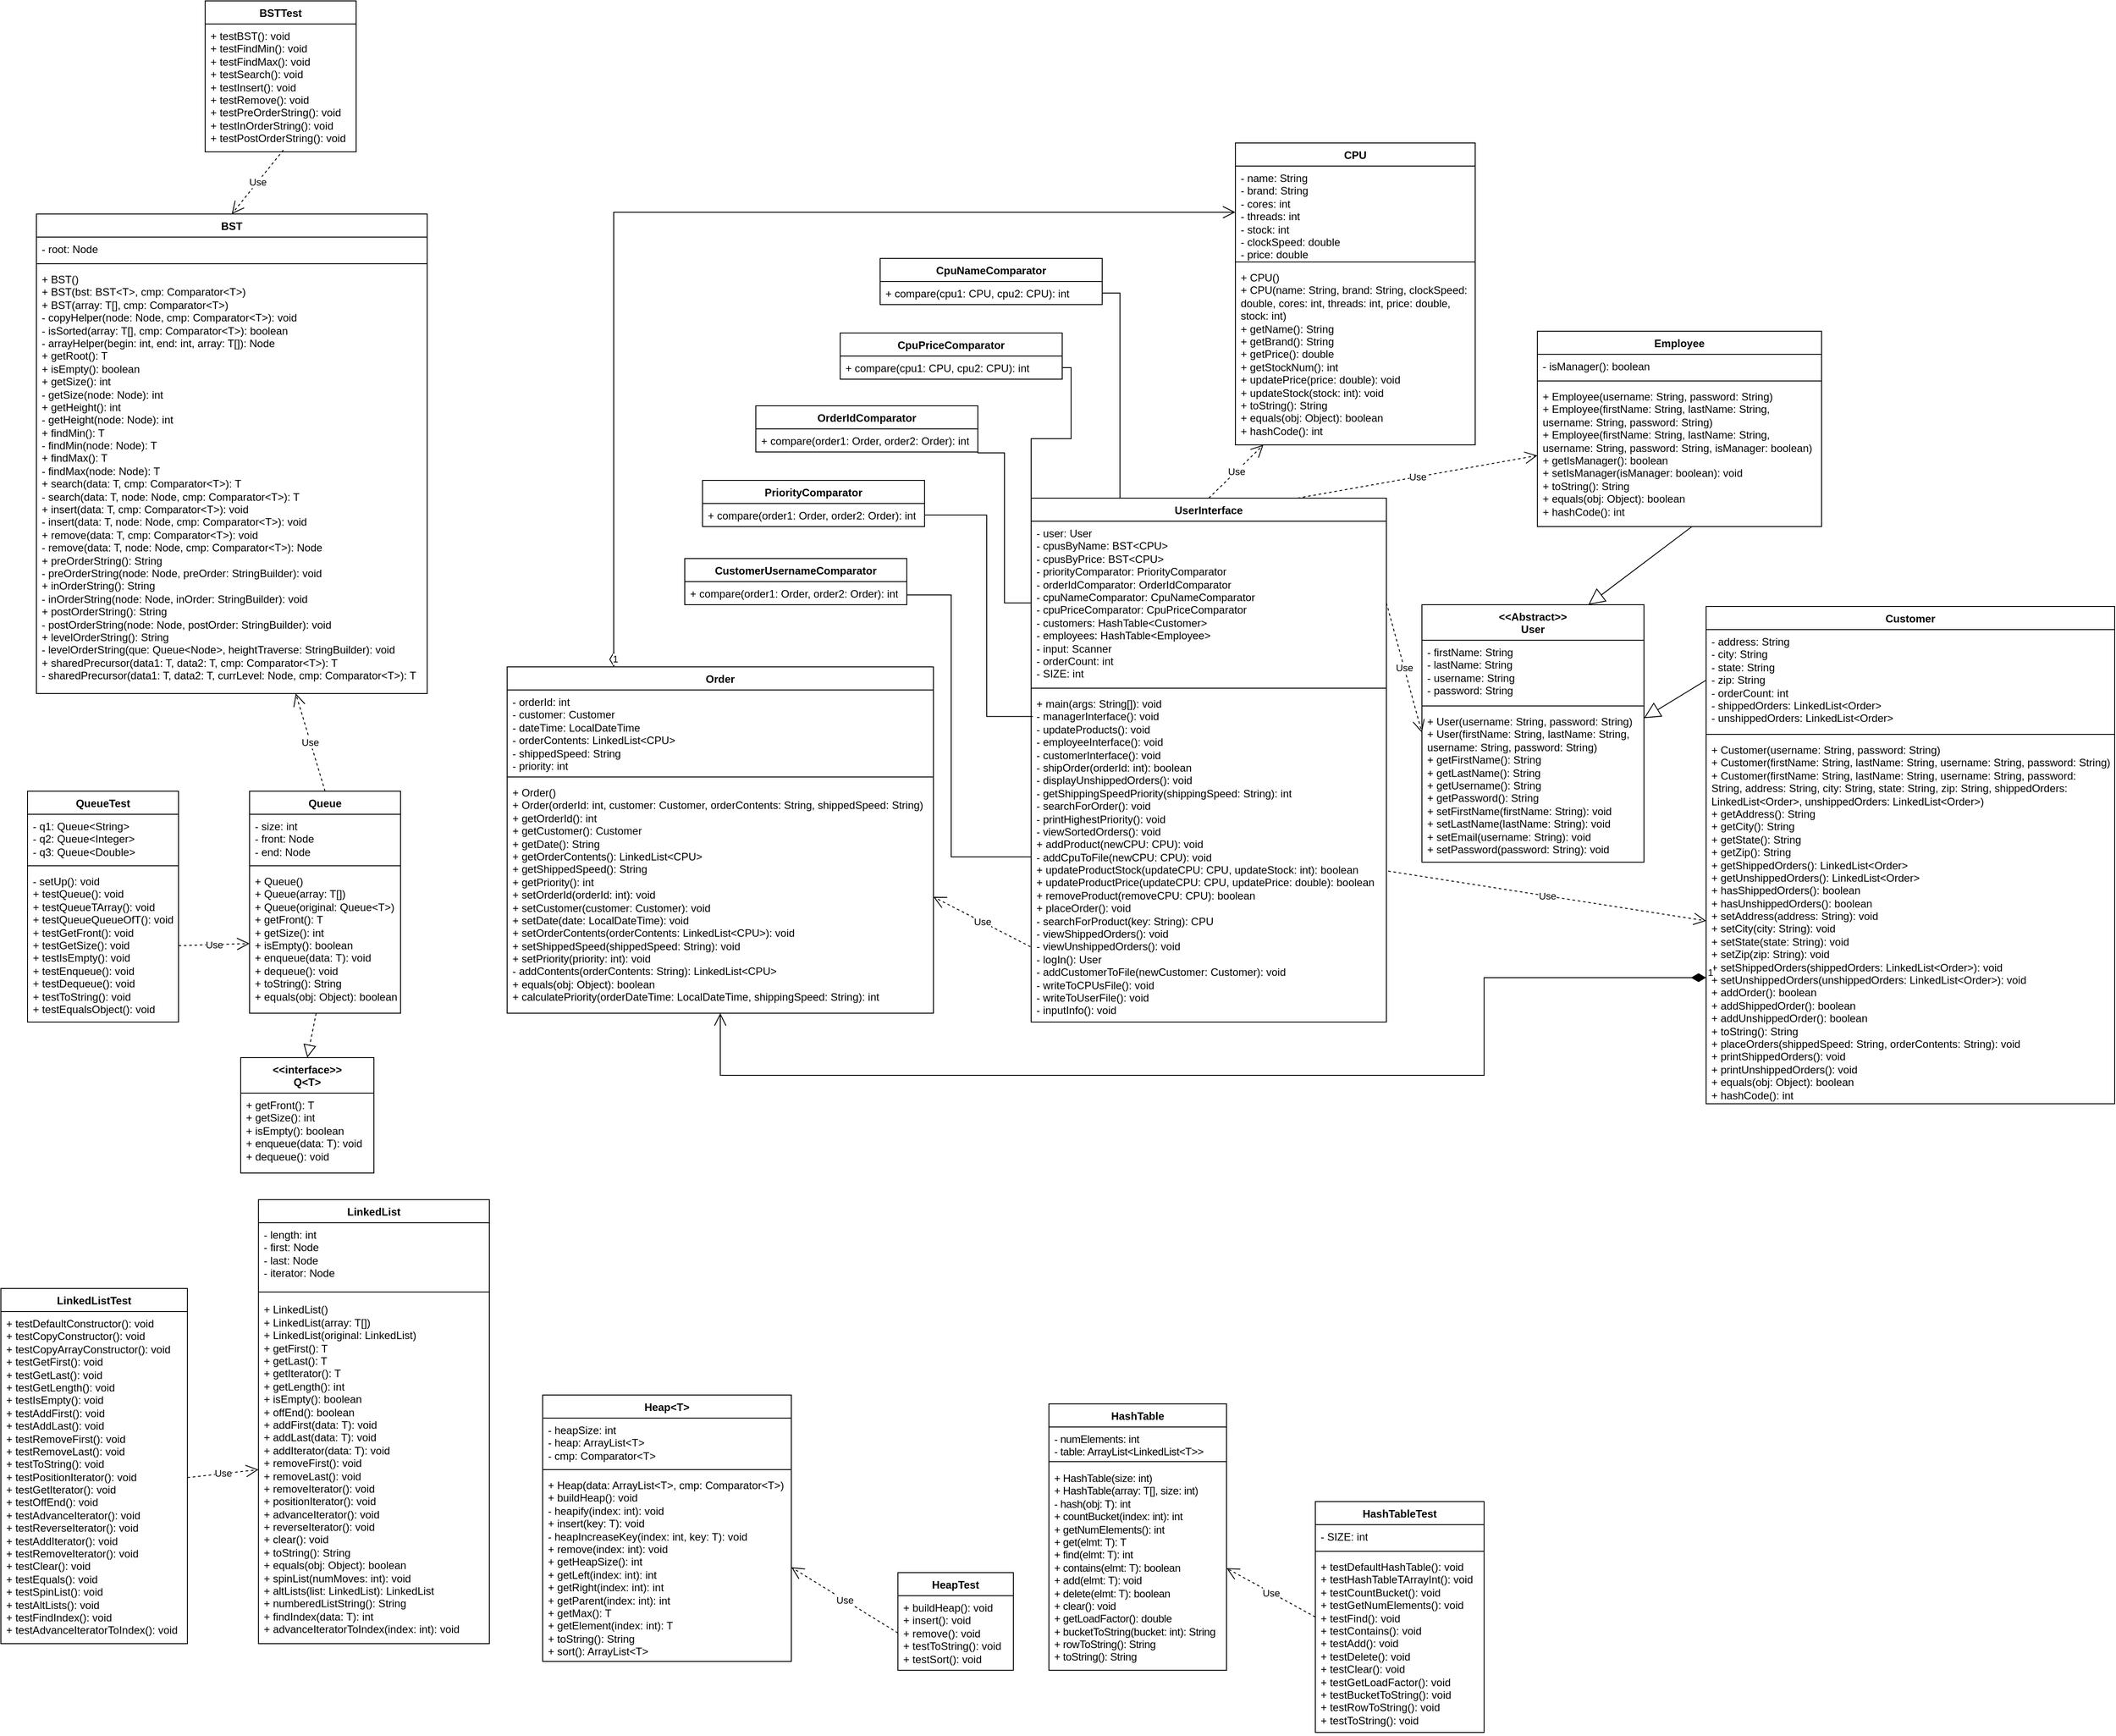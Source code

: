 <mxfile version="24.0.8" type="github">
  <diagram name="Page-1" id="VIbLfAjZlDnv_QIKt-9u">
    <mxGraphModel dx="3769" dy="2602" grid="1" gridSize="10" guides="1" tooltips="1" connect="1" arrows="1" fold="1" page="1" pageScale="1" pageWidth="850" pageHeight="1100" math="0" shadow="0">
      <root>
        <mxCell id="0" />
        <mxCell id="1" parent="0" />
        <mxCell id="pu-xaRb8zsEWkZCLDYAN-13" value="CPU" style="swimlane;fontStyle=1;align=center;verticalAlign=top;childLayout=stackLayout;horizontal=1;startSize=26;horizontalStack=0;resizeParent=1;resizeParentMax=0;resizeLast=0;collapsible=1;marginBottom=0;whiteSpace=wrap;html=1;" parent="1" vertex="1">
          <mxGeometry x="20" y="-810" width="270" height="340" as="geometry" />
        </mxCell>
        <mxCell id="pu-xaRb8zsEWkZCLDYAN-14" value="&lt;div&gt;- name: String&lt;/div&gt;&lt;div&gt;- brand: String&lt;/div&gt;&lt;div&gt;- cores: int&lt;/div&gt;&lt;div&gt;- threads: int&lt;/div&gt;&lt;div&gt;- stock: int&lt;/div&gt;&lt;div&gt;- clockSpeed: double&lt;/div&gt;&lt;div&gt;- price: double&lt;/div&gt;" style="text;strokeColor=none;fillColor=none;align=left;verticalAlign=top;spacingLeft=4;spacingRight=4;overflow=hidden;rotatable=0;points=[[0,0.5],[1,0.5]];portConstraint=eastwest;whiteSpace=wrap;html=1;" parent="pu-xaRb8zsEWkZCLDYAN-13" vertex="1">
          <mxGeometry y="26" width="270" height="104" as="geometry" />
        </mxCell>
        <mxCell id="pu-xaRb8zsEWkZCLDYAN-15" value="" style="line;strokeWidth=1;fillColor=none;align=left;verticalAlign=middle;spacingTop=-1;spacingLeft=3;spacingRight=3;rotatable=0;labelPosition=right;points=[];portConstraint=eastwest;strokeColor=inherit;" parent="pu-xaRb8zsEWkZCLDYAN-13" vertex="1">
          <mxGeometry y="130" width="270" height="8" as="geometry" />
        </mxCell>
        <mxCell id="pu-xaRb8zsEWkZCLDYAN-16" value="&lt;div&gt;+ CPU()&lt;/div&gt;&lt;div&gt;+ CPU(name: String, brand: String, clockSpeed: double, cores: int, threads: int, price: double, stock: int)&lt;/div&gt;&lt;div&gt;+ getName(): String&lt;/div&gt;&lt;div&gt;+ getBrand(): String&lt;/div&gt;&lt;div&gt;+ getPrice(): double&lt;/div&gt;&lt;div&gt;+ getStockNum(): int&lt;/div&gt;&lt;div&gt;&lt;span style=&quot;background-color: initial;&quot;&gt;+ updatePrice(price: double): void&lt;/span&gt;&lt;/div&gt;&lt;div&gt;+ updateStock(stock: int): void&lt;/div&gt;&lt;div&gt;+ toString(): String&lt;/div&gt;&lt;div&gt;+ equals(obj: Object): boolean&lt;/div&gt;&lt;div&gt;+ hashCode(): int&lt;/div&gt;" style="text;strokeColor=none;fillColor=none;align=left;verticalAlign=top;spacingLeft=4;spacingRight=4;overflow=hidden;rotatable=0;points=[[0,0.5],[1,0.5]];portConstraint=eastwest;whiteSpace=wrap;html=1;" parent="pu-xaRb8zsEWkZCLDYAN-13" vertex="1">
          <mxGeometry y="138" width="270" height="202" as="geometry" />
        </mxCell>
        <mxCell id="pu-xaRb8zsEWkZCLDYAN-17" value="Customer" style="swimlane;fontStyle=1;align=center;verticalAlign=top;childLayout=stackLayout;horizontal=1;startSize=26;horizontalStack=0;resizeParent=1;resizeParentMax=0;resizeLast=0;collapsible=1;marginBottom=0;whiteSpace=wrap;html=1;" parent="1" vertex="1">
          <mxGeometry x="550" y="-288" width="460" height="560" as="geometry" />
        </mxCell>
        <mxCell id="pu-xaRb8zsEWkZCLDYAN-18" value="&lt;div&gt;&lt;div&gt;&lt;div&gt;- address: String&lt;/div&gt;&lt;div&gt;- city: String&lt;/div&gt;&lt;div&gt;- state: String&lt;/div&gt;&lt;div&gt;- zip: String&lt;/div&gt;&lt;div&gt;- orderCount: int&lt;/div&gt;&lt;div&gt;- shippedOrders: LinkedList&amp;lt;Order&amp;gt;&lt;/div&gt;&lt;div&gt;- unshippedOrders: LinkedList&amp;lt;Order&amp;gt;&lt;/div&gt;&lt;/div&gt;&lt;/div&gt;" style="text;strokeColor=none;fillColor=none;align=left;verticalAlign=top;spacingLeft=4;spacingRight=4;overflow=hidden;rotatable=0;points=[[0,0.5],[1,0.5]];portConstraint=eastwest;whiteSpace=wrap;html=1;" parent="pu-xaRb8zsEWkZCLDYAN-17" vertex="1">
          <mxGeometry y="26" width="460" height="114" as="geometry" />
        </mxCell>
        <mxCell id="pu-xaRb8zsEWkZCLDYAN-19" value="" style="line;strokeWidth=1;fillColor=none;align=left;verticalAlign=middle;spacingTop=-1;spacingLeft=3;spacingRight=3;rotatable=0;labelPosition=right;points=[];portConstraint=eastwest;strokeColor=inherit;" parent="pu-xaRb8zsEWkZCLDYAN-17" vertex="1">
          <mxGeometry y="140" width="460" height="8" as="geometry" />
        </mxCell>
        <mxCell id="pu-xaRb8zsEWkZCLDYAN-20" value="&lt;div&gt;+ Customer(username: String, password: String)&lt;/div&gt;&lt;div&gt;+ Customer(firstName: String, lastName: String, username: String, password: String)&lt;/div&gt;&lt;div&gt;+ Customer(firstName: String, lastName: String, username: String, password: String,&amp;nbsp;&lt;span style=&quot;background-color: initial;&quot;&gt;address: String, city: String, state: String, zip: String,&amp;nbsp;&lt;/span&gt;&lt;span style=&quot;background-color: initial;&quot;&gt;shippedOrders: LinkedList&amp;lt;Order&amp;gt;, unshippedOrders: LinkedList&amp;lt;Order&amp;gt;)&lt;/span&gt;&lt;/div&gt;&lt;div&gt;&lt;span style=&quot;background-color: initial;&quot;&gt;+ getAddress(): String&lt;/span&gt;&lt;/div&gt;&lt;div&gt;&lt;span style=&quot;background-color: initial;&quot;&gt;+ getCity(): String&lt;/span&gt;&lt;/div&gt;&lt;div&gt;+ getState(): String&lt;/div&gt;&lt;div&gt;+ getZip(): String&lt;/div&gt;&lt;div&gt;+ getShippedOrders(): LinkedList&amp;lt;Order&amp;gt;&lt;/div&gt;&lt;div&gt;+ getUnshippedOrders(): LinkedList&amp;lt;Order&amp;gt;&lt;/div&gt;&lt;div&gt;+ hasShippedOrders(): boolean&lt;/div&gt;&lt;div&gt;+ hasUnshippedOrders(): boolean&lt;/div&gt;&lt;div&gt;&lt;span style=&quot;background-color: initial;&quot;&gt;+ setAddress(address: String): void&lt;/span&gt;&lt;/div&gt;&lt;div&gt;+ setCity(city: String): void&lt;/div&gt;&lt;div&gt;+ setState(state: String): void&lt;/div&gt;&lt;div&gt;+ setZip(zip: String): void&lt;/div&gt;&lt;div&gt;+ setShippedOrders(shippedOrders: LinkedList&amp;lt;Order&amp;gt;): void&lt;/div&gt;&lt;div&gt;+ setUnshippedOrders(unshippedOrders: LinkedList&amp;lt;Order&amp;gt;): void&lt;/div&gt;&lt;div&gt;+ addOrder(): boolean&lt;/div&gt;&lt;div&gt;+ addShippedOrder(): boolean&lt;/div&gt;&lt;div&gt;+ addUnshippedOrder(): boolean&lt;/div&gt;&lt;div&gt;&lt;span style=&quot;background-color: initial;&quot;&gt;+ toString(): String&lt;/span&gt;&lt;/div&gt;&lt;div&gt;+ placeOrders(shippedSpeed: String, orderContents: String): void&amp;nbsp;&lt;/div&gt;&lt;div&gt;&lt;span style=&quot;background-color: initial;&quot;&gt;+ printShippedOrders(): void&lt;/span&gt;&lt;/div&gt;&lt;div&gt;+ printUnshippedOrders(): void&lt;/div&gt;&lt;div&gt;+ equals(obj: Object): boolean&lt;/div&gt;&lt;div&gt;+ hashCode(): int&lt;/div&gt;" style="text;strokeColor=none;fillColor=none;align=left;verticalAlign=top;spacingLeft=4;spacingRight=4;overflow=hidden;rotatable=0;points=[[0,0.5],[1,0.5]];portConstraint=eastwest;whiteSpace=wrap;html=1;" parent="pu-xaRb8zsEWkZCLDYAN-17" vertex="1">
          <mxGeometry y="148" width="460" height="412" as="geometry" />
        </mxCell>
        <mxCell id="pu-xaRb8zsEWkZCLDYAN-25" value="Employee" style="swimlane;fontStyle=1;align=center;verticalAlign=top;childLayout=stackLayout;horizontal=1;startSize=26;horizontalStack=0;resizeParent=1;resizeParentMax=0;resizeLast=0;collapsible=1;marginBottom=0;whiteSpace=wrap;html=1;" parent="1" vertex="1">
          <mxGeometry x="360" y="-598" width="320" height="220" as="geometry" />
        </mxCell>
        <mxCell id="pu-xaRb8zsEWkZCLDYAN-26" value="- isManager(): boolean" style="text;strokeColor=none;fillColor=none;align=left;verticalAlign=top;spacingLeft=4;spacingRight=4;overflow=hidden;rotatable=0;points=[[0,0.5],[1,0.5]];portConstraint=eastwest;whiteSpace=wrap;html=1;" parent="pu-xaRb8zsEWkZCLDYAN-25" vertex="1">
          <mxGeometry y="26" width="320" height="26" as="geometry" />
        </mxCell>
        <mxCell id="pu-xaRb8zsEWkZCLDYAN-27" value="" style="line;strokeWidth=1;fillColor=none;align=left;verticalAlign=middle;spacingTop=-1;spacingLeft=3;spacingRight=3;rotatable=0;labelPosition=right;points=[];portConstraint=eastwest;strokeColor=inherit;" parent="pu-xaRb8zsEWkZCLDYAN-25" vertex="1">
          <mxGeometry y="52" width="320" height="8" as="geometry" />
        </mxCell>
        <mxCell id="pu-xaRb8zsEWkZCLDYAN-28" value="&lt;div&gt;+ Employee(username: String, password: String)&lt;/div&gt;&lt;div&gt;+ Employee(firstName: String, lastName: String, username: String, password: String)&lt;/div&gt;&lt;div&gt;+ Employee(firstName: String, lastName: String, username: String, password: String, isManager: boolean)&lt;/div&gt;&lt;div&gt;+ getIsManager(): boolean&lt;/div&gt;&lt;div&gt;+ setIsManager(isManager: boolean): void&lt;/div&gt;&lt;div&gt;+ toString(): String&lt;/div&gt;&lt;div&gt;+ equals(obj: Object): boolean&lt;/div&gt;&lt;div&gt;+ hashCode(): int&lt;/div&gt;" style="text;strokeColor=none;fillColor=none;align=left;verticalAlign=top;spacingLeft=4;spacingRight=4;overflow=hidden;rotatable=0;points=[[0,0.5],[1,0.5]];portConstraint=eastwest;whiteSpace=wrap;html=1;" parent="pu-xaRb8zsEWkZCLDYAN-25" vertex="1">
          <mxGeometry y="60" width="320" height="160" as="geometry" />
        </mxCell>
        <mxCell id="pu-xaRb8zsEWkZCLDYAN-33" value="HashTable" style="swimlane;fontStyle=1;align=center;verticalAlign=top;childLayout=stackLayout;horizontal=1;startSize=26;horizontalStack=0;resizeParent=1;resizeParentMax=0;resizeLast=0;collapsible=1;marginBottom=0;whiteSpace=wrap;html=1;" parent="1" vertex="1">
          <mxGeometry x="-190" y="610" width="200" height="300" as="geometry" />
        </mxCell>
        <mxCell id="pu-xaRb8zsEWkZCLDYAN-34" value="&lt;font style=&quot;font-size: 12px;&quot; face=&quot;Helvetica&quot;&gt;&lt;span style=&quot;letter-spacing: -0.24px; white-space: pre;&quot;&gt;- numElements: int               &lt;br&gt;&lt;/span&gt;&lt;span style=&quot;letter-spacing: -0.24px; white-space: pre;&quot;&gt;- table: ArrayList&amp;lt;LinkedList&amp;lt;T&amp;gt;&amp;gt;&lt;/span&gt;&lt;/font&gt;" style="text;strokeColor=none;fillColor=none;align=left;verticalAlign=top;spacingLeft=4;spacingRight=4;overflow=hidden;rotatable=0;points=[[0,0.5],[1,0.5]];portConstraint=eastwest;whiteSpace=wrap;html=1;" parent="pu-xaRb8zsEWkZCLDYAN-33" vertex="1">
          <mxGeometry y="26" width="200" height="34" as="geometry" />
        </mxCell>
        <mxCell id="pu-xaRb8zsEWkZCLDYAN-35" value="" style="line;strokeWidth=1;fillColor=none;align=left;verticalAlign=middle;spacingTop=-1;spacingLeft=3;spacingRight=3;rotatable=0;labelPosition=right;points=[];portConstraint=eastwest;strokeColor=inherit;" parent="pu-xaRb8zsEWkZCLDYAN-33" vertex="1">
          <mxGeometry y="60" width="200" height="10" as="geometry" />
        </mxCell>
        <mxCell id="pu-xaRb8zsEWkZCLDYAN-36" value="&lt;span style=&quot;letter-spacing: -0.24px; white-space: pre;&quot;&gt;+ HashTable(size: int)&lt;br&gt;+ HashTable(array: T[], size: int)&lt;br&gt;- hash(obj: T): int&lt;br&gt;+ countBucket(index: int): int&lt;br&gt;+ getNumElements(): int&lt;br&gt;+ get(elmt: T): T&lt;br&gt;+ find(elmt: T): int&lt;br&gt;+ contains(elmt: T): boolean&lt;br&gt;+ add(elmt: T): void&lt;br&gt;+ delete(elmt: T): boolean&lt;br&gt;+ clear(): void&lt;br&gt;+ getLoadFactor(): double&lt;br&gt;+ bucketToString(bucket: int): String&lt;br&gt;+ rowToString(): String&lt;br&gt;+ toString(): String&lt;/span&gt;" style="text;strokeColor=none;fillColor=none;align=left;verticalAlign=top;spacingLeft=4;spacingRight=4;overflow=hidden;rotatable=0;points=[[0,0.5],[1,0.5]];portConstraint=eastwest;whiteSpace=wrap;html=1;" parent="pu-xaRb8zsEWkZCLDYAN-33" vertex="1">
          <mxGeometry y="70" width="200" height="230" as="geometry" />
        </mxCell>
        <mxCell id="pu-xaRb8zsEWkZCLDYAN-37" value="BST" style="swimlane;fontStyle=1;align=center;verticalAlign=top;childLayout=stackLayout;horizontal=1;startSize=26;horizontalStack=0;resizeParent=1;resizeParentMax=0;resizeLast=0;collapsible=1;marginBottom=0;whiteSpace=wrap;html=1;" parent="1" vertex="1">
          <mxGeometry x="-1330" y="-730" width="440" height="540" as="geometry" />
        </mxCell>
        <mxCell id="pu-xaRb8zsEWkZCLDYAN-38" value="&lt;span style=&quot;white-space: pre; background-color: rgb(255, 255, 255);&quot;&gt;&lt;font style=&quot;font-size: 12px;&quot; face=&quot;Helvetica&quot;&gt;- root: Node&lt;/font&gt;&lt;/span&gt;" style="text;strokeColor=none;fillColor=none;align=left;verticalAlign=top;spacingLeft=4;spacingRight=4;overflow=hidden;rotatable=0;points=[[0,0.5],[1,0.5]];portConstraint=eastwest;whiteSpace=wrap;html=1;" parent="pu-xaRb8zsEWkZCLDYAN-37" vertex="1">
          <mxGeometry y="26" width="440" height="26" as="geometry" />
        </mxCell>
        <mxCell id="pu-xaRb8zsEWkZCLDYAN-39" value="" style="line;strokeWidth=1;fillColor=none;align=left;verticalAlign=middle;spacingTop=-1;spacingLeft=3;spacingRight=3;rotatable=0;labelPosition=right;points=[];portConstraint=eastwest;strokeColor=inherit;" parent="pu-xaRb8zsEWkZCLDYAN-37" vertex="1">
          <mxGeometry y="52" width="440" height="8" as="geometry" />
        </mxCell>
        <mxCell id="pu-xaRb8zsEWkZCLDYAN-40" value="&lt;span style=&quot;white-space: pre;&quot;&gt;+ BST()&lt;br&gt;+ BST(bst: BST&amp;lt;T&amp;gt;, cmp: Comparator&amp;lt;T&amp;gt;)&lt;br&gt;+ BST(array: T[], cmp: Comparator&amp;lt;T&amp;gt;)&lt;br&gt;- copyHelper(node: Node, cmp: Comparator&amp;lt;T&amp;gt;): void&lt;br&gt;- isSorted(array: T[], cmp: Comparator&amp;lt;T&amp;gt;): boolean&lt;br&gt;- arrayHelper(begin: int, end: int, array: T[]): Node&lt;br&gt;+ getRoot(): T&lt;br&gt;+ isEmpty(): boolean&lt;br&gt;+ getSize(): int&lt;br&gt;- getSize(node: Node): int&lt;br&gt;+ getHeight(): int&lt;br&gt;- getHeight(node: Node): int&lt;br&gt;+ findMin(): T&lt;br&gt;- findMin(node: Node): T&lt;br&gt;+ findMax(): T&lt;br&gt;- findMax(node: Node): T&lt;br&gt;+ search(data: T, cmp: Comparator&amp;lt;T&amp;gt;): T&lt;br&gt;- search(data: T, node: Node, cmp: Comparator&amp;lt;T&amp;gt;): T&lt;br&gt;+ insert(data: T, cmp: Comparator&amp;lt;T&amp;gt;): void&lt;/span&gt;&lt;div&gt;&lt;span style=&quot;white-space: pre;&quot;&gt;- insert(data: T, node: Node, cmp: Comparator&amp;lt;T&amp;gt;): void&lt;br&gt;+ remove(data: T, cmp: Comparator&amp;lt;T&amp;gt;): void&lt;br&gt;- remove(data: T, node: Node, cmp: Comparator&amp;lt;T&amp;gt;): Node&lt;br&gt;+ preOrderString(): String&lt;br&gt;- preOrderString(node: Node, preOrder: StringBuilder): void&lt;br&gt;+ inOrderString(): String&lt;br&gt;- inOrderString(node: Node, inOrder: StringBuilder): void&lt;br&gt;+ postOrderString(): String&lt;br&gt;- postOrderString(node: Node, postOrder: StringBuilder): void&lt;br&gt;+ levelOrderString(): String&lt;br&gt;- levelOrderString(que: Queue&amp;lt;Node&amp;gt;, heightTraverse: StringBuilder): void&lt;br&gt;+ sharedPrecursor(data1: T, data2: T, cmp: Comparator&amp;lt;T&amp;gt;): T&lt;br&gt;- sharedPrecursor(data1: T, data2: T, currLevel: Node, cmp: Comparator&amp;lt;T&amp;gt;): T&lt;/span&gt;&lt;/div&gt;" style="text;strokeColor=none;fillColor=none;align=left;verticalAlign=top;spacingLeft=4;spacingRight=4;overflow=hidden;rotatable=0;points=[[0,0.5],[1,0.5]];portConstraint=eastwest;whiteSpace=wrap;html=1;" parent="pu-xaRb8zsEWkZCLDYAN-37" vertex="1">
          <mxGeometry y="60" width="440" height="480" as="geometry" />
        </mxCell>
        <mxCell id="pu-xaRb8zsEWkZCLDYAN-41" value="Heap&amp;lt;T&amp;gt;" style="swimlane;fontStyle=1;align=center;verticalAlign=top;childLayout=stackLayout;horizontal=1;startSize=26;horizontalStack=0;resizeParent=1;resizeParentMax=0;resizeLast=0;collapsible=1;marginBottom=0;whiteSpace=wrap;html=1;" parent="1" vertex="1">
          <mxGeometry x="-760" y="600" width="280" height="300" as="geometry" />
        </mxCell>
        <mxCell id="pu-xaRb8zsEWkZCLDYAN-42" value="&lt;div&gt;- heapSize: int&lt;/div&gt;&lt;div&gt;- heap: ArrayList&amp;lt;T&amp;gt;&lt;/div&gt;&lt;div&gt;- cmp: Comparator&amp;lt;T&amp;gt;&lt;/div&gt;" style="text;strokeColor=none;fillColor=none;align=left;verticalAlign=top;spacingLeft=4;spacingRight=4;overflow=hidden;rotatable=0;points=[[0,0.5],[1,0.5]];portConstraint=eastwest;whiteSpace=wrap;html=1;" parent="pu-xaRb8zsEWkZCLDYAN-41" vertex="1">
          <mxGeometry y="26" width="280" height="54" as="geometry" />
        </mxCell>
        <mxCell id="pu-xaRb8zsEWkZCLDYAN-43" value="" style="line;strokeWidth=1;fillColor=none;align=left;verticalAlign=middle;spacingTop=-1;spacingLeft=3;spacingRight=3;rotatable=0;labelPosition=right;points=[];portConstraint=eastwest;strokeColor=inherit;" parent="pu-xaRb8zsEWkZCLDYAN-41" vertex="1">
          <mxGeometry y="80" width="280" height="8" as="geometry" />
        </mxCell>
        <mxCell id="pu-xaRb8zsEWkZCLDYAN-44" value="&lt;div&gt;+ Heap(data: ArrayList&amp;lt;T&amp;gt;, cmp: Comparator&amp;lt;T&amp;gt;)&lt;/div&gt;&lt;div&gt;+ buildHeap(): void&lt;/div&gt;&lt;div&gt;- heapify(index: int): void&lt;/div&gt;&lt;div&gt;+ insert(key: T): void&lt;/div&gt;&lt;div&gt;- heapIncreaseKey(index: int, key: T): void&lt;/div&gt;&lt;div&gt;+ remove(index: int): void&lt;/div&gt;&lt;div&gt;+ getHeapSize(): int&lt;/div&gt;&lt;div&gt;+ getLeft(index: int): int&lt;/div&gt;&lt;div&gt;+ getRight(index: int): int&lt;/div&gt;&lt;div&gt;+ getParent(index: int): int&lt;/div&gt;&lt;div&gt;+ getMax(): T&lt;/div&gt;&lt;div&gt;+ getElement(index: int): T&lt;/div&gt;&lt;div&gt;+ toString(): String&lt;/div&gt;&lt;div&gt;+ sort(): ArrayList&amp;lt;T&amp;gt;&lt;/div&gt;" style="text;strokeColor=none;fillColor=none;align=left;verticalAlign=top;spacingLeft=4;spacingRight=4;overflow=hidden;rotatable=0;points=[[0,0.5],[1,0.5]];portConstraint=eastwest;whiteSpace=wrap;html=1;" parent="pu-xaRb8zsEWkZCLDYAN-41" vertex="1">
          <mxGeometry y="88" width="280" height="212" as="geometry" />
        </mxCell>
        <mxCell id="pu-xaRb8zsEWkZCLDYAN-45" value="Order" style="swimlane;fontStyle=1;align=center;verticalAlign=top;childLayout=stackLayout;horizontal=1;startSize=26;horizontalStack=0;resizeParent=1;resizeParentMax=0;resizeLast=0;collapsible=1;marginBottom=0;whiteSpace=wrap;html=1;" parent="1" vertex="1">
          <mxGeometry x="-800" y="-220" width="480" height="390" as="geometry" />
        </mxCell>
        <mxCell id="pu-xaRb8zsEWkZCLDYAN-46" value="&lt;div&gt;- orderId: int&lt;/div&gt;&lt;div&gt;- customer: Customer&lt;/div&gt;&lt;div&gt;&lt;span style=&quot;background-color: initial;&quot;&gt;- dateTime: LocalDateTime&lt;/span&gt;&lt;/div&gt;&lt;div&gt;&lt;span style=&quot;background-color: initial;&quot;&gt;- orderContents: LinkedList&amp;lt;CPU&amp;gt;&lt;/span&gt;&lt;/div&gt;&lt;div&gt;- shippedSpeed: String&lt;/div&gt;&lt;div&gt;- priority: int&lt;/div&gt;" style="text;strokeColor=none;fillColor=none;align=left;verticalAlign=top;spacingLeft=4;spacingRight=4;overflow=hidden;rotatable=0;points=[[0,0.5],[1,0.5]];portConstraint=eastwest;whiteSpace=wrap;html=1;" parent="pu-xaRb8zsEWkZCLDYAN-45" vertex="1">
          <mxGeometry y="26" width="480" height="94" as="geometry" />
        </mxCell>
        <mxCell id="pu-xaRb8zsEWkZCLDYAN-47" value="" style="line;strokeWidth=1;fillColor=none;align=left;verticalAlign=middle;spacingTop=-1;spacingLeft=3;spacingRight=3;rotatable=0;labelPosition=right;points=[];portConstraint=eastwest;strokeColor=inherit;" parent="pu-xaRb8zsEWkZCLDYAN-45" vertex="1">
          <mxGeometry y="120" width="480" height="8" as="geometry" />
        </mxCell>
        <mxCell id="pu-xaRb8zsEWkZCLDYAN-48" value="&lt;div&gt;+ Order()&lt;/div&gt;&lt;div&gt;+ Order(orderId: int, customer: Customer, orderContents: String, shippedSpeed: String)&lt;/div&gt;&lt;div&gt;+ getOrderId(): int&lt;/div&gt;&lt;div&gt;+ getCustomer(): Customer&lt;/div&gt;&lt;div&gt;+ getDate(): String&lt;/div&gt;&lt;div&gt;+ getOrderContents(): LinkedList&amp;lt;CPU&amp;gt;&lt;/div&gt;&lt;div&gt;+ getShippedSpeed(): String&lt;/div&gt;&lt;div&gt;+ getPriority(): int&lt;/div&gt;&lt;div&gt;+ setOrderId(orderId: int): void&lt;/div&gt;&lt;div&gt;+ setCustomer(customer: Customer): void&lt;/div&gt;&lt;div&gt;+ setDate(date: LocalDateTime): void&lt;/div&gt;&lt;div&gt;+ setOrderContents(orderContents: LinkedList&amp;lt;CPU&amp;gt;): void&lt;/div&gt;&lt;div&gt;+ setShippedSpeed(shippedSpeed: String): void&lt;/div&gt;&lt;div&gt;+ setPriority(priority: int): void&lt;/div&gt;&lt;div&gt;- addContents(orderContents: String): LinkedList&amp;lt;CPU&amp;gt;&lt;/div&gt;&lt;div&gt;+ equals(obj: Object): boolean&lt;/div&gt;&lt;div&gt;+ calculatePriority(orderDateTime: LocalDateTime, shippingSpeed: String): int&lt;/div&gt;" style="text;strokeColor=none;fillColor=none;align=left;verticalAlign=top;spacingLeft=4;spacingRight=4;overflow=hidden;rotatable=0;points=[[0,0.5],[1,0.5]];portConstraint=eastwest;whiteSpace=wrap;html=1;" parent="pu-xaRb8zsEWkZCLDYAN-45" vertex="1">
          <mxGeometry y="128" width="480" height="262" as="geometry" />
        </mxCell>
        <mxCell id="YFtOszascWvnbYzOr4F5-1" value="LinkedList" style="swimlane;fontStyle=1;align=center;verticalAlign=top;childLayout=stackLayout;horizontal=1;startSize=26;horizontalStack=0;resizeParent=1;resizeParentMax=0;resizeLast=0;collapsible=1;marginBottom=0;whiteSpace=wrap;html=1;" parent="1" vertex="1">
          <mxGeometry x="-1080" y="380" width="260" height="500" as="geometry" />
        </mxCell>
        <mxCell id="YFtOszascWvnbYzOr4F5-2" value="- length: int&lt;div&gt;- first: Node&lt;/div&gt;&lt;div&gt;- last: Node&lt;/div&gt;&lt;div&gt;- iterator: Node&lt;/div&gt;" style="text;strokeColor=none;fillColor=none;align=left;verticalAlign=top;spacingLeft=4;spacingRight=4;overflow=hidden;rotatable=0;points=[[0,0.5],[1,0.5]];portConstraint=eastwest;whiteSpace=wrap;html=1;" parent="YFtOszascWvnbYzOr4F5-1" vertex="1">
          <mxGeometry y="26" width="260" height="74" as="geometry" />
        </mxCell>
        <mxCell id="YFtOszascWvnbYzOr4F5-3" value="" style="line;strokeWidth=1;fillColor=none;align=left;verticalAlign=middle;spacingTop=-1;spacingLeft=3;spacingRight=3;rotatable=0;labelPosition=right;points=[];portConstraint=eastwest;strokeColor=inherit;" parent="YFtOszascWvnbYzOr4F5-1" vertex="1">
          <mxGeometry y="100" width="260" height="8" as="geometry" />
        </mxCell>
        <mxCell id="YFtOszascWvnbYzOr4F5-4" value="+ LinkedList()&lt;div&gt;+ LinkedList(array: T[])&lt;/div&gt;&lt;div&gt;+ LinkedList(original: LinkedList)&lt;/div&gt;&lt;div&gt;+ getFirst(): T&lt;/div&gt;&lt;div&gt;+ getLast(): T&lt;/div&gt;&lt;div&gt;+ getIterator(): T&lt;/div&gt;&lt;div&gt;+ getLength(): int&lt;/div&gt;&lt;div&gt;+ isEmpty(): boolean&lt;/div&gt;&lt;div&gt;+ offEnd(): boolean&lt;/div&gt;&lt;div&gt;+ addFirst(data: T): void&lt;/div&gt;&lt;div&gt;+ addLast(data: T): void&lt;/div&gt;&lt;div&gt;+ addIterator(data: T): void&lt;/div&gt;&lt;div&gt;+ removeFirst(): void&lt;/div&gt;&lt;div&gt;+ removeLast(): void&lt;/div&gt;&lt;div&gt;+ removeIterator(): void&lt;/div&gt;&lt;div&gt;+ positionIterator(): void&lt;/div&gt;&lt;div&gt;+ advanceIterator(): void&lt;/div&gt;&lt;div&gt;+ reverseIterator(): void&lt;/div&gt;&lt;div&gt;+ clear(): void&lt;/div&gt;&lt;div&gt;+ toString(): String&lt;/div&gt;&lt;div&gt;+ equals(obj: Object): boolean&lt;/div&gt;&lt;div&gt;+ spinList(numMoves: int): void&lt;/div&gt;&lt;div&gt;+ altLists(list: LinkedList): LinkedList&lt;/div&gt;&lt;div&gt;+ numberedListString(): String&lt;/div&gt;&lt;div&gt;+ findIndex(data: T): int&lt;/div&gt;&lt;div&gt;+ advanceIteratorToIndex(index: int): void&lt;/div&gt;" style="text;strokeColor=none;fillColor=none;align=left;verticalAlign=middle;spacingLeft=4;spacingRight=4;overflow=hidden;rotatable=0;points=[[0,0.5],[1,0.5]];portConstraint=eastwest;whiteSpace=wrap;html=1;" parent="YFtOszascWvnbYzOr4F5-1" vertex="1">
          <mxGeometry y="108" width="260" height="392" as="geometry" />
        </mxCell>
        <mxCell id="Vfc2U9rWQ-liJhO9Auyf-9" value="&lt;div&gt;&amp;lt;&amp;lt;Abstract&amp;gt;&amp;gt;&lt;/div&gt;&lt;div&gt;&lt;span style=&quot;background-color: initial;&quot;&gt;User&lt;/span&gt;&lt;/div&gt;" style="swimlane;fontStyle=1;align=center;verticalAlign=top;childLayout=stackLayout;horizontal=1;startSize=40;horizontalStack=0;resizeParent=1;resizeParentMax=0;resizeLast=0;collapsible=1;marginBottom=0;whiteSpace=wrap;html=1;" parent="1" vertex="1">
          <mxGeometry x="230" y="-290" width="250" height="290" as="geometry" />
        </mxCell>
        <mxCell id="Vfc2U9rWQ-liJhO9Auyf-10" value="&lt;div&gt;- firstName: String&lt;/div&gt;&lt;div&gt;- lastName: String&lt;/div&gt;&lt;div&gt;- username: String&lt;/div&gt;&lt;div&gt;&lt;span style=&quot;background-color: initial;&quot;&gt;- password: String&lt;/span&gt;&lt;/div&gt;" style="text;strokeColor=none;fillColor=none;align=left;verticalAlign=top;spacingLeft=4;spacingRight=4;overflow=hidden;rotatable=0;points=[[0,0.5],[1,0.5]];portConstraint=eastwest;whiteSpace=wrap;html=1;" parent="Vfc2U9rWQ-liJhO9Auyf-9" vertex="1">
          <mxGeometry y="40" width="250" height="70" as="geometry" />
        </mxCell>
        <mxCell id="Vfc2U9rWQ-liJhO9Auyf-11" value="" style="line;strokeWidth=1;fillColor=none;align=left;verticalAlign=middle;spacingTop=-1;spacingLeft=3;spacingRight=3;rotatable=0;labelPosition=right;points=[];portConstraint=eastwest;strokeColor=inherit;" parent="Vfc2U9rWQ-liJhO9Auyf-9" vertex="1">
          <mxGeometry y="110" width="250" height="8" as="geometry" />
        </mxCell>
        <mxCell id="Vfc2U9rWQ-liJhO9Auyf-12" value="&lt;div&gt;+ User(username: String, password: String)&lt;/div&gt;&lt;div&gt;+ User(firstName: String, lastName: String, username: String, password: String)&lt;/div&gt;&lt;div&gt;+ getFirstName(): String&lt;/div&gt;&lt;div&gt;+ getLastName(): String&lt;/div&gt;&lt;div&gt;+ getUsername(): String&lt;/div&gt;&lt;div&gt;+ getPassword(): String&lt;/div&gt;&lt;div&gt;+ setFirstName(firstName: String): void&lt;/div&gt;&lt;div&gt;+ setLastName(lastName: String): void&lt;/div&gt;&lt;div&gt;+ setEmail(username: String): void&lt;/div&gt;&lt;div&gt;+ setPassword(password: String): void&lt;/div&gt;" style="text;strokeColor=none;fillColor=none;align=left;verticalAlign=top;spacingLeft=4;spacingRight=4;overflow=hidden;rotatable=0;points=[[0,0.5],[1,0.5]];portConstraint=eastwest;whiteSpace=wrap;html=1;" parent="Vfc2U9rWQ-liJhO9Auyf-9" vertex="1">
          <mxGeometry y="118" width="250" height="172" as="geometry" />
        </mxCell>
        <mxCell id="gGKqCEldxYjhQT9R2nt3-6" value="CustomerUsernameComparator" style="swimlane;fontStyle=1;align=center;verticalAlign=top;childLayout=stackLayout;horizontal=1;startSize=26;horizontalStack=0;resizeParent=1;resizeParentMax=0;resizeLast=0;collapsible=1;marginBottom=0;whiteSpace=wrap;html=1;" vertex="1" parent="1">
          <mxGeometry x="-600" y="-342" width="250" height="52" as="geometry" />
        </mxCell>
        <mxCell id="gGKqCEldxYjhQT9R2nt3-7" value="+ compare(order1: Order, order2: Order): int" style="text;strokeColor=none;fillColor=none;align=left;verticalAlign=top;spacingLeft=4;spacingRight=4;overflow=hidden;rotatable=0;points=[[0,0.5],[1,0.5]];portConstraint=eastwest;whiteSpace=wrap;html=1;" vertex="1" parent="gGKqCEldxYjhQT9R2nt3-6">
          <mxGeometry y="26" width="250" height="26" as="geometry" />
        </mxCell>
        <mxCell id="gGKqCEldxYjhQT9R2nt3-8" value="PriorityComparator" style="swimlane;fontStyle=1;align=center;verticalAlign=top;childLayout=stackLayout;horizontal=1;startSize=26;horizontalStack=0;resizeParent=1;resizeParentMax=0;resizeLast=0;collapsible=1;marginBottom=0;whiteSpace=wrap;html=1;" vertex="1" parent="1">
          <mxGeometry x="-580" y="-430" width="250" height="52" as="geometry" />
        </mxCell>
        <mxCell id="gGKqCEldxYjhQT9R2nt3-9" value="+ compare(order1: Order, order2: Order): int" style="text;strokeColor=none;fillColor=none;align=left;verticalAlign=top;spacingLeft=4;spacingRight=4;overflow=hidden;rotatable=0;points=[[0,0.5],[1,0.5]];portConstraint=eastwest;whiteSpace=wrap;html=1;" vertex="1" parent="gGKqCEldxYjhQT9R2nt3-8">
          <mxGeometry y="26" width="250" height="26" as="geometry" />
        </mxCell>
        <mxCell id="gGKqCEldxYjhQT9R2nt3-10" value="OrderIdComparator" style="swimlane;fontStyle=1;align=center;verticalAlign=top;childLayout=stackLayout;horizontal=1;startSize=26;horizontalStack=0;resizeParent=1;resizeParentMax=0;resizeLast=0;collapsible=1;marginBottom=0;whiteSpace=wrap;html=1;" vertex="1" parent="1">
          <mxGeometry x="-520" y="-514" width="250" height="52" as="geometry" />
        </mxCell>
        <mxCell id="gGKqCEldxYjhQT9R2nt3-11" value="+ compare(order1: Order, order2: Order): int" style="text;strokeColor=none;fillColor=none;align=left;verticalAlign=top;spacingLeft=4;spacingRight=4;overflow=hidden;rotatable=0;points=[[0,0.5],[1,0.5]];portConstraint=eastwest;whiteSpace=wrap;html=1;" vertex="1" parent="gGKqCEldxYjhQT9R2nt3-10">
          <mxGeometry y="26" width="250" height="26" as="geometry" />
        </mxCell>
        <mxCell id="gGKqCEldxYjhQT9R2nt3-12" value="BSTTest" style="swimlane;fontStyle=1;align=center;verticalAlign=top;childLayout=stackLayout;horizontal=1;startSize=26;horizontalStack=0;resizeParent=1;resizeParentMax=0;resizeLast=0;collapsible=1;marginBottom=0;whiteSpace=wrap;html=1;" vertex="1" parent="1">
          <mxGeometry x="-1140" y="-970" width="170" height="170" as="geometry" />
        </mxCell>
        <mxCell id="gGKqCEldxYjhQT9R2nt3-13" value="&lt;div&gt;+ testBST(): void&lt;/div&gt;&lt;div&gt;+ testFindMin(): void&lt;/div&gt;&lt;div&gt;+ testFindMax(): void&lt;/div&gt;&lt;div&gt;+ testSearch(): void&lt;/div&gt;&lt;div&gt;+ testInsert(): void&lt;/div&gt;&lt;div&gt;+ testRemove(): void&lt;/div&gt;&lt;div&gt;+ testPreOrderString(): void&lt;/div&gt;&lt;div&gt;+ testInOrderString(): void&lt;/div&gt;&lt;div&gt;+ testPostOrderString(): void&lt;/div&gt;" style="text;strokeColor=none;fillColor=none;align=left;verticalAlign=top;spacingLeft=4;spacingRight=4;overflow=hidden;rotatable=0;points=[[0,0.5],[1,0.5]];portConstraint=eastwest;whiteSpace=wrap;html=1;" vertex="1" parent="gGKqCEldxYjhQT9R2nt3-12">
          <mxGeometry y="26" width="170" height="144" as="geometry" />
        </mxCell>
        <mxCell id="gGKqCEldxYjhQT9R2nt3-14" value="CpuNameComparator" style="swimlane;fontStyle=1;align=center;verticalAlign=top;childLayout=stackLayout;horizontal=1;startSize=26;horizontalStack=0;resizeParent=1;resizeParentMax=0;resizeLast=0;collapsible=1;marginBottom=0;whiteSpace=wrap;html=1;" vertex="1" parent="1">
          <mxGeometry x="-380" y="-680" width="250" height="52" as="geometry" />
        </mxCell>
        <mxCell id="gGKqCEldxYjhQT9R2nt3-15" value="+ compare(cpu1: CPU, cpu2: CPU): int" style="text;strokeColor=none;fillColor=none;align=left;verticalAlign=top;spacingLeft=4;spacingRight=4;overflow=hidden;rotatable=0;points=[[0,0.5],[1,0.5]];portConstraint=eastwest;whiteSpace=wrap;html=1;" vertex="1" parent="gGKqCEldxYjhQT9R2nt3-14">
          <mxGeometry y="26" width="250" height="26" as="geometry" />
        </mxCell>
        <mxCell id="gGKqCEldxYjhQT9R2nt3-16" value="CpuPriceComparator" style="swimlane;fontStyle=1;align=center;verticalAlign=top;childLayout=stackLayout;horizontal=1;startSize=26;horizontalStack=0;resizeParent=1;resizeParentMax=0;resizeLast=0;collapsible=1;marginBottom=0;whiteSpace=wrap;html=1;" vertex="1" parent="1">
          <mxGeometry x="-425" y="-596" width="250" height="52" as="geometry" />
        </mxCell>
        <mxCell id="gGKqCEldxYjhQT9R2nt3-17" value="+ compare(cpu1: CPU, cpu2: CPU): int" style="text;strokeColor=none;fillColor=none;align=left;verticalAlign=top;spacingLeft=4;spacingRight=4;overflow=hidden;rotatable=0;points=[[0,0.5],[1,0.5]];portConstraint=eastwest;whiteSpace=wrap;html=1;" vertex="1" parent="gGKqCEldxYjhQT9R2nt3-16">
          <mxGeometry y="26" width="250" height="26" as="geometry" />
        </mxCell>
        <mxCell id="gGKqCEldxYjhQT9R2nt3-18" value="HashTableTest" style="swimlane;fontStyle=1;align=center;verticalAlign=top;childLayout=stackLayout;horizontal=1;startSize=26;horizontalStack=0;resizeParent=1;resizeParentMax=0;resizeLast=0;collapsible=1;marginBottom=0;whiteSpace=wrap;html=1;" vertex="1" parent="1">
          <mxGeometry x="110" y="720" width="190" height="260" as="geometry" />
        </mxCell>
        <mxCell id="gGKqCEldxYjhQT9R2nt3-19" value="- SIZE: int" style="text;strokeColor=none;fillColor=none;align=left;verticalAlign=top;spacingLeft=4;spacingRight=4;overflow=hidden;rotatable=0;points=[[0,0.5],[1,0.5]];portConstraint=eastwest;whiteSpace=wrap;html=1;" vertex="1" parent="gGKqCEldxYjhQT9R2nt3-18">
          <mxGeometry y="26" width="190" height="26" as="geometry" />
        </mxCell>
        <mxCell id="gGKqCEldxYjhQT9R2nt3-20" value="" style="line;strokeWidth=1;fillColor=none;align=left;verticalAlign=middle;spacingTop=-1;spacingLeft=3;spacingRight=3;rotatable=0;labelPosition=right;points=[];portConstraint=eastwest;strokeColor=inherit;" vertex="1" parent="gGKqCEldxYjhQT9R2nt3-18">
          <mxGeometry y="52" width="190" height="8" as="geometry" />
        </mxCell>
        <mxCell id="gGKqCEldxYjhQT9R2nt3-21" value="&lt;div&gt;+ testDefaultHashTable(): void&lt;/div&gt;&lt;div&gt;+ testHashTableTArrayInt(): void&lt;/div&gt;&lt;div&gt;+ testCountBucket(): void&lt;/div&gt;&lt;div&gt;+ testGetNumElements(): void&lt;/div&gt;&lt;div&gt;+ testFind(): void&lt;/div&gt;&lt;div&gt;+ testContains(): void&lt;/div&gt;&lt;div&gt;+ testAdd(): void&lt;/div&gt;&lt;div&gt;+ testDelete(): void&lt;/div&gt;&lt;div&gt;+ testClear(): void&lt;/div&gt;&lt;div&gt;+ testGetLoadFactor(): void&lt;/div&gt;&lt;div&gt;+ testBucketToString(): void&lt;/div&gt;&lt;div&gt;+ testRowToString(): void&lt;/div&gt;&lt;div&gt;+ testToString(): void&lt;/div&gt;" style="text;strokeColor=none;fillColor=none;align=left;verticalAlign=top;spacingLeft=4;spacingRight=4;overflow=hidden;rotatable=0;points=[[0,0.5],[1,0.5]];portConstraint=eastwest;whiteSpace=wrap;html=1;" vertex="1" parent="gGKqCEldxYjhQT9R2nt3-18">
          <mxGeometry y="60" width="190" height="200" as="geometry" />
        </mxCell>
        <mxCell id="gGKqCEldxYjhQT9R2nt3-23" value="HeapTest" style="swimlane;fontStyle=1;align=center;verticalAlign=top;childLayout=stackLayout;horizontal=1;startSize=26;horizontalStack=0;resizeParent=1;resizeParentMax=0;resizeLast=0;collapsible=1;marginBottom=0;whiteSpace=wrap;html=1;" vertex="1" parent="1">
          <mxGeometry x="-360" y="800" width="130" height="110" as="geometry" />
        </mxCell>
        <mxCell id="gGKqCEldxYjhQT9R2nt3-24" value="&lt;div&gt;+ buildHeap(): void&lt;/div&gt;&lt;div&gt;+ insert(): void&lt;/div&gt;&lt;div&gt;+ remove(): void&lt;/div&gt;&lt;div&gt;+ testToString(): void&lt;/div&gt;&lt;div&gt;+ testSort(): void&lt;/div&gt;" style="text;strokeColor=none;fillColor=none;align=left;verticalAlign=top;spacingLeft=4;spacingRight=4;overflow=hidden;rotatable=0;points=[[0,0.5],[1,0.5]];portConstraint=eastwest;whiteSpace=wrap;html=1;" vertex="1" parent="gGKqCEldxYjhQT9R2nt3-23">
          <mxGeometry y="26" width="130" height="84" as="geometry" />
        </mxCell>
        <mxCell id="gGKqCEldxYjhQT9R2nt3-25" value="Queue" style="swimlane;fontStyle=1;align=center;verticalAlign=top;childLayout=stackLayout;horizontal=1;startSize=26;horizontalStack=0;resizeParent=1;resizeParentMax=0;resizeLast=0;collapsible=1;marginBottom=0;whiteSpace=wrap;html=1;" vertex="1" parent="1">
          <mxGeometry x="-1090" y="-80" width="170" height="250" as="geometry" />
        </mxCell>
        <mxCell id="gGKqCEldxYjhQT9R2nt3-26" value="&lt;span style=&quot;border: 0px solid rgb(227, 227, 227); box-sizing: border-box; --tw-border-spacing-x: 0; --tw-border-spacing-y: 0; --tw-translate-x: 0; --tw-translate-y: 0; --tw-rotate: 0; --tw-skew-x: 0; --tw-skew-y: 0; --tw-scale-x: 1; --tw-scale-y: 1; --tw-pan-x: ; --tw-pan-y: ; --tw-pinch-zoom: ; --tw-scroll-snap-strictness: proximity; --tw-gradient-from-position: ; --tw-gradient-via-position: ; --tw-gradient-to-position: ; --tw-ordinal: ; --tw-slashed-zero: ; --tw-numeric-figure: ; --tw-numeric-spacing: ; --tw-numeric-fraction: ; --tw-ring-inset: ; --tw-ring-offset-width: 0px; --tw-ring-offset-color: #fff; --tw-ring-color: rgba(69,89,164,.5); --tw-ring-offset-shadow: 0 0 transparent; --tw-ring-shadow: 0 0 transparent; --tw-shadow: 0 0 transparent; --tw-shadow-colored: 0 0 transparent; --tw-blur: ; --tw-brightness: ; --tw-contrast: ; --tw-grayscale: ; --tw-hue-rotate: ; --tw-invert: ; --tw-saturate: ; --tw-sepia: ; --tw-drop-shadow: ; --tw-backdrop-blur: ; --tw-backdrop-brightness: ; --tw-backdrop-contrast: ; --tw-backdrop-grayscale: ; --tw-backdrop-hue-rotate: ; --tw-backdrop-invert: ; --tw-backdrop-opacity: ; --tw-backdrop-saturate: ; --tw-backdrop-sepia: ; white-space: pre;&quot; class=&quot;hljs-deletion&quot;&gt;- size: int&lt;/span&gt;&lt;span style=&quot;white-space: pre;&quot;&gt;&lt;br&gt;&lt;/span&gt;&lt;span style=&quot;border: 0px solid rgb(227, 227, 227); box-sizing: border-box; --tw-border-spacing-x: 0; --tw-border-spacing-y: 0; --tw-translate-x: 0; --tw-translate-y: 0; --tw-rotate: 0; --tw-skew-x: 0; --tw-skew-y: 0; --tw-scale-x: 1; --tw-scale-y: 1; --tw-pan-x: ; --tw-pan-y: ; --tw-pinch-zoom: ; --tw-scroll-snap-strictness: proximity; --tw-gradient-from-position: ; --tw-gradient-via-position: ; --tw-gradient-to-position: ; --tw-ordinal: ; --tw-slashed-zero: ; --tw-numeric-figure: ; --tw-numeric-spacing: ; --tw-numeric-fraction: ; --tw-ring-inset: ; --tw-ring-offset-width: 0px; --tw-ring-offset-color: #fff; --tw-ring-color: rgba(69,89,164,.5); --tw-ring-offset-shadow: 0 0 transparent; --tw-ring-shadow: 0 0 transparent; --tw-shadow: 0 0 transparent; --tw-shadow-colored: 0 0 transparent; --tw-blur: ; --tw-brightness: ; --tw-contrast: ; --tw-grayscale: ; --tw-hue-rotate: ; --tw-invert: ; --tw-saturate: ; --tw-sepia: ; --tw-drop-shadow: ; --tw-backdrop-blur: ; --tw-backdrop-brightness: ; --tw-backdrop-contrast: ; --tw-backdrop-grayscale: ; --tw-backdrop-hue-rotate: ; --tw-backdrop-invert: ; --tw-backdrop-opacity: ; --tw-backdrop-saturate: ; --tw-backdrop-sepia: ; white-space: pre;&quot; class=&quot;hljs-deletion&quot;&gt;- front: Node&lt;/span&gt;&lt;span style=&quot;white-space: pre;&quot;&gt;&lt;br&gt;&lt;/span&gt;&lt;span style=&quot;border: 0px solid rgb(227, 227, 227); box-sizing: border-box; --tw-border-spacing-x: 0; --tw-border-spacing-y: 0; --tw-translate-x: 0; --tw-translate-y: 0; --tw-rotate: 0; --tw-skew-x: 0; --tw-skew-y: 0; --tw-scale-x: 1; --tw-scale-y: 1; --tw-pan-x: ; --tw-pan-y: ; --tw-pinch-zoom: ; --tw-scroll-snap-strictness: proximity; --tw-gradient-from-position: ; --tw-gradient-via-position: ; --tw-gradient-to-position: ; --tw-ordinal: ; --tw-slashed-zero: ; --tw-numeric-figure: ; --tw-numeric-spacing: ; --tw-numeric-fraction: ; --tw-ring-inset: ; --tw-ring-offset-width: 0px; --tw-ring-offset-color: #fff; --tw-ring-color: rgba(69,89,164,.5); --tw-ring-offset-shadow: 0 0 transparent; --tw-ring-shadow: 0 0 transparent; --tw-shadow: 0 0 transparent; --tw-shadow-colored: 0 0 transparent; --tw-blur: ; --tw-brightness: ; --tw-contrast: ; --tw-grayscale: ; --tw-hue-rotate: ; --tw-invert: ; --tw-saturate: ; --tw-sepia: ; --tw-drop-shadow: ; --tw-backdrop-blur: ; --tw-backdrop-brightness: ; --tw-backdrop-contrast: ; --tw-backdrop-grayscale: ; --tw-backdrop-hue-rotate: ; --tw-backdrop-invert: ; --tw-backdrop-opacity: ; --tw-backdrop-saturate: ; --tw-backdrop-sepia: ; white-space: pre;&quot; class=&quot;hljs-deletion&quot;&gt;- end: Node&lt;/span&gt;" style="text;strokeColor=none;fillColor=none;align=left;verticalAlign=top;spacingLeft=4;spacingRight=4;overflow=hidden;rotatable=0;points=[[0,0.5],[1,0.5]];portConstraint=eastwest;whiteSpace=wrap;html=1;" vertex="1" parent="gGKqCEldxYjhQT9R2nt3-25">
          <mxGeometry y="26" width="170" height="54" as="geometry" />
        </mxCell>
        <mxCell id="gGKqCEldxYjhQT9R2nt3-27" value="" style="line;strokeWidth=1;fillColor=none;align=left;verticalAlign=middle;spacingTop=-1;spacingLeft=3;spacingRight=3;rotatable=0;labelPosition=right;points=[];portConstraint=eastwest;strokeColor=inherit;" vertex="1" parent="gGKqCEldxYjhQT9R2nt3-25">
          <mxGeometry y="80" width="170" height="8" as="geometry" />
        </mxCell>
        <mxCell id="gGKqCEldxYjhQT9R2nt3-28" value="&lt;span style=&quot;background-color: rgb(255, 255, 255); border: 0px solid rgb(227, 227, 227); box-sizing: border-box; --tw-border-spacing-x: 0; --tw-border-spacing-y: 0; --tw-translate-x: 0; --tw-translate-y: 0; --tw-rotate: 0; --tw-skew-x: 0; --tw-skew-y: 0; --tw-scale-x: 1; --tw-scale-y: 1; --tw-pan-x: ; --tw-pan-y: ; --tw-pinch-zoom: ; --tw-scroll-snap-strictness: proximity; --tw-gradient-from-position: ; --tw-gradient-via-position: ; --tw-gradient-to-position: ; --tw-ordinal: ; --tw-slashed-zero: ; --tw-numeric-figure: ; --tw-numeric-spacing: ; --tw-numeric-fraction: ; --tw-ring-inset: ; --tw-ring-offset-width: 0px; --tw-ring-offset-color: #fff; --tw-ring-color: rgba(69,89,164,.5); --tw-ring-offset-shadow: 0 0 transparent; --tw-ring-shadow: 0 0 transparent; --tw-shadow: 0 0 transparent; --tw-shadow-colored: 0 0 transparent; --tw-blur: ; --tw-brightness: ; --tw-contrast: ; --tw-grayscale: ; --tw-hue-rotate: ; --tw-invert: ; --tw-saturate: ; --tw-sepia: ; --tw-drop-shadow: ; --tw-backdrop-blur: ; --tw-backdrop-brightness: ; --tw-backdrop-contrast: ; --tw-backdrop-grayscale: ; --tw-backdrop-hue-rotate: ; --tw-backdrop-invert: ; --tw-backdrop-opacity: ; --tw-backdrop-saturate: ; --tw-backdrop-sepia: ; white-space: pre;&quot; class=&quot;hljs-addition&quot;&gt;+ Queue()&lt;/span&gt;&lt;span style=&quot;background-color: rgb(255, 255, 255); white-space: pre;&quot;&gt;&lt;br&gt;&lt;/span&gt;&lt;span style=&quot;background-color: rgb(255, 255, 255); border: 0px solid rgb(227, 227, 227); box-sizing: border-box; --tw-border-spacing-x: 0; --tw-border-spacing-y: 0; --tw-translate-x: 0; --tw-translate-y: 0; --tw-rotate: 0; --tw-skew-x: 0; --tw-skew-y: 0; --tw-scale-x: 1; --tw-scale-y: 1; --tw-pan-x: ; --tw-pan-y: ; --tw-pinch-zoom: ; --tw-scroll-snap-strictness: proximity; --tw-gradient-from-position: ; --tw-gradient-via-position: ; --tw-gradient-to-position: ; --tw-ordinal: ; --tw-slashed-zero: ; --tw-numeric-figure: ; --tw-numeric-spacing: ; --tw-numeric-fraction: ; --tw-ring-inset: ; --tw-ring-offset-width: 0px; --tw-ring-offset-color: #fff; --tw-ring-color: rgba(69,89,164,.5); --tw-ring-offset-shadow: 0 0 transparent; --tw-ring-shadow: 0 0 transparent; --tw-shadow: 0 0 transparent; --tw-shadow-colored: 0 0 transparent; --tw-blur: ; --tw-brightness: ; --tw-contrast: ; --tw-grayscale: ; --tw-hue-rotate: ; --tw-invert: ; --tw-saturate: ; --tw-sepia: ; --tw-drop-shadow: ; --tw-backdrop-blur: ; --tw-backdrop-brightness: ; --tw-backdrop-contrast: ; --tw-backdrop-grayscale: ; --tw-backdrop-hue-rotate: ; --tw-backdrop-invert: ; --tw-backdrop-opacity: ; --tw-backdrop-saturate: ; --tw-backdrop-sepia: ; white-space: pre;&quot; class=&quot;hljs-addition&quot;&gt;+ Queue(array: T[])&lt;/span&gt;&lt;span style=&quot;background-color: rgb(255, 255, 255); white-space: pre;&quot;&gt;&lt;br&gt;&lt;/span&gt;&lt;span style=&quot;background-color: rgb(255, 255, 255); border: 0px solid rgb(227, 227, 227); box-sizing: border-box; --tw-border-spacing-x: 0; --tw-border-spacing-y: 0; --tw-translate-x: 0; --tw-translate-y: 0; --tw-rotate: 0; --tw-skew-x: 0; --tw-skew-y: 0; --tw-scale-x: 1; --tw-scale-y: 1; --tw-pan-x: ; --tw-pan-y: ; --tw-pinch-zoom: ; --tw-scroll-snap-strictness: proximity; --tw-gradient-from-position: ; --tw-gradient-via-position: ; --tw-gradient-to-position: ; --tw-ordinal: ; --tw-slashed-zero: ; --tw-numeric-figure: ; --tw-numeric-spacing: ; --tw-numeric-fraction: ; --tw-ring-inset: ; --tw-ring-offset-width: 0px; --tw-ring-offset-color: #fff; --tw-ring-color: rgba(69,89,164,.5); --tw-ring-offset-shadow: 0 0 transparent; --tw-ring-shadow: 0 0 transparent; --tw-shadow: 0 0 transparent; --tw-shadow-colored: 0 0 transparent; --tw-blur: ; --tw-brightness: ; --tw-contrast: ; --tw-grayscale: ; --tw-hue-rotate: ; --tw-invert: ; --tw-saturate: ; --tw-sepia: ; --tw-drop-shadow: ; --tw-backdrop-blur: ; --tw-backdrop-brightness: ; --tw-backdrop-contrast: ; --tw-backdrop-grayscale: ; --tw-backdrop-hue-rotate: ; --tw-backdrop-invert: ; --tw-backdrop-opacity: ; --tw-backdrop-saturate: ; --tw-backdrop-sepia: ; white-space: pre;&quot; class=&quot;hljs-addition&quot;&gt;+ Queue(original: Queue&amp;lt;T&amp;gt;)&lt;/span&gt;&lt;span style=&quot;background-color: rgb(255, 255, 255); white-space: pre;&quot;&gt;&lt;br&gt;&lt;/span&gt;&lt;span style=&quot;background-color: rgb(255, 255, 255); border: 0px solid rgb(227, 227, 227); box-sizing: border-box; --tw-border-spacing-x: 0; --tw-border-spacing-y: 0; --tw-translate-x: 0; --tw-translate-y: 0; --tw-rotate: 0; --tw-skew-x: 0; --tw-skew-y: 0; --tw-scale-x: 1; --tw-scale-y: 1; --tw-pan-x: ; --tw-pan-y: ; --tw-pinch-zoom: ; --tw-scroll-snap-strictness: proximity; --tw-gradient-from-position: ; --tw-gradient-via-position: ; --tw-gradient-to-position: ; --tw-ordinal: ; --tw-slashed-zero: ; --tw-numeric-figure: ; --tw-numeric-spacing: ; --tw-numeric-fraction: ; --tw-ring-inset: ; --tw-ring-offset-width: 0px; --tw-ring-offset-color: #fff; --tw-ring-color: rgba(69,89,164,.5); --tw-ring-offset-shadow: 0 0 transparent; --tw-ring-shadow: 0 0 transparent; --tw-shadow: 0 0 transparent; --tw-shadow-colored: 0 0 transparent; --tw-blur: ; --tw-brightness: ; --tw-contrast: ; --tw-grayscale: ; --tw-hue-rotate: ; --tw-invert: ; --tw-saturate: ; --tw-sepia: ; --tw-drop-shadow: ; --tw-backdrop-blur: ; --tw-backdrop-brightness: ; --tw-backdrop-contrast: ; --tw-backdrop-grayscale: ; --tw-backdrop-hue-rotate: ; --tw-backdrop-invert: ; --tw-backdrop-opacity: ; --tw-backdrop-saturate: ; --tw-backdrop-sepia: ; white-space: pre;&quot; class=&quot;hljs-addition&quot;&gt;+ getFront(): T&lt;/span&gt;&lt;span style=&quot;background-color: rgb(255, 255, 255); white-space: pre;&quot;&gt;&lt;br&gt;&lt;/span&gt;&lt;span style=&quot;background-color: rgb(255, 255, 255); border: 0px solid rgb(227, 227, 227); box-sizing: border-box; --tw-border-spacing-x: 0; --tw-border-spacing-y: 0; --tw-translate-x: 0; --tw-translate-y: 0; --tw-rotate: 0; --tw-skew-x: 0; --tw-skew-y: 0; --tw-scale-x: 1; --tw-scale-y: 1; --tw-pan-x: ; --tw-pan-y: ; --tw-pinch-zoom: ; --tw-scroll-snap-strictness: proximity; --tw-gradient-from-position: ; --tw-gradient-via-position: ; --tw-gradient-to-position: ; --tw-ordinal: ; --tw-slashed-zero: ; --tw-numeric-figure: ; --tw-numeric-spacing: ; --tw-numeric-fraction: ; --tw-ring-inset: ; --tw-ring-offset-width: 0px; --tw-ring-offset-color: #fff; --tw-ring-color: rgba(69,89,164,.5); --tw-ring-offset-shadow: 0 0 transparent; --tw-ring-shadow: 0 0 transparent; --tw-shadow: 0 0 transparent; --tw-shadow-colored: 0 0 transparent; --tw-blur: ; --tw-brightness: ; --tw-contrast: ; --tw-grayscale: ; --tw-hue-rotate: ; --tw-invert: ; --tw-saturate: ; --tw-sepia: ; --tw-drop-shadow: ; --tw-backdrop-blur: ; --tw-backdrop-brightness: ; --tw-backdrop-contrast: ; --tw-backdrop-grayscale: ; --tw-backdrop-hue-rotate: ; --tw-backdrop-invert: ; --tw-backdrop-opacity: ; --tw-backdrop-saturate: ; --tw-backdrop-sepia: ; white-space: pre;&quot; class=&quot;hljs-addition&quot;&gt;+ getSize(): int&lt;/span&gt;&lt;span style=&quot;background-color: rgb(255, 255, 255); white-space: pre;&quot;&gt;&lt;br&gt;&lt;/span&gt;&lt;span style=&quot;background-color: rgb(255, 255, 255); border: 0px solid rgb(227, 227, 227); box-sizing: border-box; --tw-border-spacing-x: 0; --tw-border-spacing-y: 0; --tw-translate-x: 0; --tw-translate-y: 0; --tw-rotate: 0; --tw-skew-x: 0; --tw-skew-y: 0; --tw-scale-x: 1; --tw-scale-y: 1; --tw-pan-x: ; --tw-pan-y: ; --tw-pinch-zoom: ; --tw-scroll-snap-strictness: proximity; --tw-gradient-from-position: ; --tw-gradient-via-position: ; --tw-gradient-to-position: ; --tw-ordinal: ; --tw-slashed-zero: ; --tw-numeric-figure: ; --tw-numeric-spacing: ; --tw-numeric-fraction: ; --tw-ring-inset: ; --tw-ring-offset-width: 0px; --tw-ring-offset-color: #fff; --tw-ring-color: rgba(69,89,164,.5); --tw-ring-offset-shadow: 0 0 transparent; --tw-ring-shadow: 0 0 transparent; --tw-shadow: 0 0 transparent; --tw-shadow-colored: 0 0 transparent; --tw-blur: ; --tw-brightness: ; --tw-contrast: ; --tw-grayscale: ; --tw-hue-rotate: ; --tw-invert: ; --tw-saturate: ; --tw-sepia: ; --tw-drop-shadow: ; --tw-backdrop-blur: ; --tw-backdrop-brightness: ; --tw-backdrop-contrast: ; --tw-backdrop-grayscale: ; --tw-backdrop-hue-rotate: ; --tw-backdrop-invert: ; --tw-backdrop-opacity: ; --tw-backdrop-saturate: ; --tw-backdrop-sepia: ; white-space: pre;&quot; class=&quot;hljs-addition&quot;&gt;+ isEmpty(): boolean&lt;/span&gt;&lt;span style=&quot;background-color: rgb(255, 255, 255); white-space: pre;&quot;&gt;&lt;br&gt;&lt;/span&gt;&lt;span style=&quot;background-color: rgb(255, 255, 255); border: 0px solid rgb(227, 227, 227); box-sizing: border-box; --tw-border-spacing-x: 0; --tw-border-spacing-y: 0; --tw-translate-x: 0; --tw-translate-y: 0; --tw-rotate: 0; --tw-skew-x: 0; --tw-skew-y: 0; --tw-scale-x: 1; --tw-scale-y: 1; --tw-pan-x: ; --tw-pan-y: ; --tw-pinch-zoom: ; --tw-scroll-snap-strictness: proximity; --tw-gradient-from-position: ; --tw-gradient-via-position: ; --tw-gradient-to-position: ; --tw-ordinal: ; --tw-slashed-zero: ; --tw-numeric-figure: ; --tw-numeric-spacing: ; --tw-numeric-fraction: ; --tw-ring-inset: ; --tw-ring-offset-width: 0px; --tw-ring-offset-color: #fff; --tw-ring-color: rgba(69,89,164,.5); --tw-ring-offset-shadow: 0 0 transparent; --tw-ring-shadow: 0 0 transparent; --tw-shadow: 0 0 transparent; --tw-shadow-colored: 0 0 transparent; --tw-blur: ; --tw-brightness: ; --tw-contrast: ; --tw-grayscale: ; --tw-hue-rotate: ; --tw-invert: ; --tw-saturate: ; --tw-sepia: ; --tw-drop-shadow: ; --tw-backdrop-blur: ; --tw-backdrop-brightness: ; --tw-backdrop-contrast: ; --tw-backdrop-grayscale: ; --tw-backdrop-hue-rotate: ; --tw-backdrop-invert: ; --tw-backdrop-opacity: ; --tw-backdrop-saturate: ; --tw-backdrop-sepia: ; white-space: pre;&quot; class=&quot;hljs-addition&quot;&gt;+ enqueue(data: T): void&lt;/span&gt;&lt;span style=&quot;background-color: rgb(255, 255, 255); white-space: pre;&quot;&gt;&lt;br&gt;&lt;/span&gt;&lt;span style=&quot;background-color: rgb(255, 255, 255); border: 0px solid rgb(227, 227, 227); box-sizing: border-box; --tw-border-spacing-x: 0; --tw-border-spacing-y: 0; --tw-translate-x: 0; --tw-translate-y: 0; --tw-rotate: 0; --tw-skew-x: 0; --tw-skew-y: 0; --tw-scale-x: 1; --tw-scale-y: 1; --tw-pan-x: ; --tw-pan-y: ; --tw-pinch-zoom: ; --tw-scroll-snap-strictness: proximity; --tw-gradient-from-position: ; --tw-gradient-via-position: ; --tw-gradient-to-position: ; --tw-ordinal: ; --tw-slashed-zero: ; --tw-numeric-figure: ; --tw-numeric-spacing: ; --tw-numeric-fraction: ; --tw-ring-inset: ; --tw-ring-offset-width: 0px; --tw-ring-offset-color: #fff; --tw-ring-color: rgba(69,89,164,.5); --tw-ring-offset-shadow: 0 0 transparent; --tw-ring-shadow: 0 0 transparent; --tw-shadow: 0 0 transparent; --tw-shadow-colored: 0 0 transparent; --tw-blur: ; --tw-brightness: ; --tw-contrast: ; --tw-grayscale: ; --tw-hue-rotate: ; --tw-invert: ; --tw-saturate: ; --tw-sepia: ; --tw-drop-shadow: ; --tw-backdrop-blur: ; --tw-backdrop-brightness: ; --tw-backdrop-contrast: ; --tw-backdrop-grayscale: ; --tw-backdrop-hue-rotate: ; --tw-backdrop-invert: ; --tw-backdrop-opacity: ; --tw-backdrop-saturate: ; --tw-backdrop-sepia: ; white-space: pre;&quot; class=&quot;hljs-addition&quot;&gt;+ dequeue(): void&lt;/span&gt;&lt;span style=&quot;background-color: rgb(255, 255, 255); white-space: pre;&quot;&gt;&lt;br&gt;&lt;/span&gt;&lt;span style=&quot;background-color: rgb(255, 255, 255); border: 0px solid rgb(227, 227, 227); box-sizing: border-box; --tw-border-spacing-x: 0; --tw-border-spacing-y: 0; --tw-translate-x: 0; --tw-translate-y: 0; --tw-rotate: 0; --tw-skew-x: 0; --tw-skew-y: 0; --tw-scale-x: 1; --tw-scale-y: 1; --tw-pan-x: ; --tw-pan-y: ; --tw-pinch-zoom: ; --tw-scroll-snap-strictness: proximity; --tw-gradient-from-position: ; --tw-gradient-via-position: ; --tw-gradient-to-position: ; --tw-ordinal: ; --tw-slashed-zero: ; --tw-numeric-figure: ; --tw-numeric-spacing: ; --tw-numeric-fraction: ; --tw-ring-inset: ; --tw-ring-offset-width: 0px; --tw-ring-offset-color: #fff; --tw-ring-color: rgba(69,89,164,.5); --tw-ring-offset-shadow: 0 0 transparent; --tw-ring-shadow: 0 0 transparent; --tw-shadow: 0 0 transparent; --tw-shadow-colored: 0 0 transparent; --tw-blur: ; --tw-brightness: ; --tw-contrast: ; --tw-grayscale: ; --tw-hue-rotate: ; --tw-invert: ; --tw-saturate: ; --tw-sepia: ; --tw-drop-shadow: ; --tw-backdrop-blur: ; --tw-backdrop-brightness: ; --tw-backdrop-contrast: ; --tw-backdrop-grayscale: ; --tw-backdrop-hue-rotate: ; --tw-backdrop-invert: ; --tw-backdrop-opacity: ; --tw-backdrop-saturate: ; --tw-backdrop-sepia: ; white-space: pre;&quot; class=&quot;hljs-addition&quot;&gt;+ toString(): String&lt;/span&gt;&lt;span style=&quot;background-color: rgb(255, 255, 255); white-space: pre;&quot;&gt;&lt;br&gt;&lt;/span&gt;&lt;span style=&quot;background-color: rgb(255, 255, 255); border: 0px solid rgb(227, 227, 227); box-sizing: border-box; --tw-border-spacing-x: 0; --tw-border-spacing-y: 0; --tw-translate-x: 0; --tw-translate-y: 0; --tw-rotate: 0; --tw-skew-x: 0; --tw-skew-y: 0; --tw-scale-x: 1; --tw-scale-y: 1; --tw-pan-x: ; --tw-pan-y: ; --tw-pinch-zoom: ; --tw-scroll-snap-strictness: proximity; --tw-gradient-from-position: ; --tw-gradient-via-position: ; --tw-gradient-to-position: ; --tw-ordinal: ; --tw-slashed-zero: ; --tw-numeric-figure: ; --tw-numeric-spacing: ; --tw-numeric-fraction: ; --tw-ring-inset: ; --tw-ring-offset-width: 0px; --tw-ring-offset-color: #fff; --tw-ring-color: rgba(69,89,164,.5); --tw-ring-offset-shadow: 0 0 transparent; --tw-ring-shadow: 0 0 transparent; --tw-shadow: 0 0 transparent; --tw-shadow-colored: 0 0 transparent; --tw-blur: ; --tw-brightness: ; --tw-contrast: ; --tw-grayscale: ; --tw-hue-rotate: ; --tw-invert: ; --tw-saturate: ; --tw-sepia: ; --tw-drop-shadow: ; --tw-backdrop-blur: ; --tw-backdrop-brightness: ; --tw-backdrop-contrast: ; --tw-backdrop-grayscale: ; --tw-backdrop-hue-rotate: ; --tw-backdrop-invert: ; --tw-backdrop-opacity: ; --tw-backdrop-saturate: ; --tw-backdrop-sepia: ; white-space: pre;&quot; class=&quot;hljs-addition&quot;&gt;+ equals(obj: Object): boolean&lt;/span&gt;" style="text;strokeColor=none;fillColor=none;align=left;verticalAlign=top;spacingLeft=4;spacingRight=4;overflow=hidden;rotatable=0;points=[[0,0.5],[1,0.5]];portConstraint=eastwest;whiteSpace=wrap;html=1;" vertex="1" parent="gGKqCEldxYjhQT9R2nt3-25">
          <mxGeometry y="88" width="170" height="162" as="geometry" />
        </mxCell>
        <mxCell id="gGKqCEldxYjhQT9R2nt3-29" value="&amp;lt;&amp;lt;interface&amp;gt;&amp;gt;&lt;div&gt;Q&amp;lt;T&amp;gt;&lt;/div&gt;" style="swimlane;fontStyle=1;align=center;verticalAlign=top;childLayout=stackLayout;horizontal=1;startSize=40;horizontalStack=0;resizeParent=1;resizeParentMax=0;resizeLast=0;collapsible=1;marginBottom=0;whiteSpace=wrap;html=1;" vertex="1" parent="1">
          <mxGeometry x="-1100" y="220" width="150" height="130" as="geometry" />
        </mxCell>
        <mxCell id="gGKqCEldxYjhQT9R2nt3-32" value="&lt;div&gt;+ getFront(): T&lt;/div&gt;&lt;div&gt;+ getSize(): int&lt;/div&gt;&lt;div&gt;+ isEmpty(): boolean&lt;/div&gt;&lt;div&gt;+ enqueue(data: T): void&lt;/div&gt;&lt;div&gt;+ dequeue(): void&lt;/div&gt;" style="text;strokeColor=none;fillColor=none;align=left;verticalAlign=top;spacingLeft=4;spacingRight=4;overflow=hidden;rotatable=0;points=[[0,0.5],[1,0.5]];portConstraint=eastwest;whiteSpace=wrap;html=1;" vertex="1" parent="gGKqCEldxYjhQT9R2nt3-29">
          <mxGeometry y="40" width="150" height="90" as="geometry" />
        </mxCell>
        <mxCell id="gGKqCEldxYjhQT9R2nt3-35" value="QueueTest" style="swimlane;fontStyle=1;align=center;verticalAlign=top;childLayout=stackLayout;horizontal=1;startSize=26;horizontalStack=0;resizeParent=1;resizeParentMax=0;resizeLast=0;collapsible=1;marginBottom=0;whiteSpace=wrap;html=1;" vertex="1" parent="1">
          <mxGeometry x="-1340" y="-80" width="170" height="260" as="geometry" />
        </mxCell>
        <mxCell id="gGKqCEldxYjhQT9R2nt3-36" value="&lt;span style=&quot;white-space: pre;&quot;&gt;- q1: Queue&amp;lt;String&amp;gt;&lt;br/&gt;- q2: Queue&amp;lt;Integer&amp;gt;&lt;br/&gt;- q3: Queue&amp;lt;Double&amp;gt;&lt;/span&gt;" style="text;strokeColor=none;fillColor=none;align=left;verticalAlign=top;spacingLeft=4;spacingRight=4;overflow=hidden;rotatable=0;points=[[0,0.5],[1,0.5]];portConstraint=eastwest;whiteSpace=wrap;html=1;" vertex="1" parent="gGKqCEldxYjhQT9R2nt3-35">
          <mxGeometry y="26" width="170" height="54" as="geometry" />
        </mxCell>
        <mxCell id="gGKqCEldxYjhQT9R2nt3-37" value="" style="line;strokeWidth=1;fillColor=none;align=left;verticalAlign=middle;spacingTop=-1;spacingLeft=3;spacingRight=3;rotatable=0;labelPosition=right;points=[];portConstraint=eastwest;strokeColor=inherit;" vertex="1" parent="gGKqCEldxYjhQT9R2nt3-35">
          <mxGeometry y="80" width="170" height="8" as="geometry" />
        </mxCell>
        <mxCell id="gGKqCEldxYjhQT9R2nt3-38" value="&lt;span style=&quot;white-space: pre;&quot;&gt;- setUp(): void&lt;br&gt;+ testQueue(): void&lt;br&gt;+ testQueueTArray(): void&lt;br&gt;+ testQueueQueueOfT(): void&lt;br&gt;+ testGetFront(): void&lt;br&gt;+ testGetSize(): void&lt;br&gt;+ testIsEmpty(): void&lt;br&gt;+ testEnqueue(): void&lt;br&gt;+ testDequeue(): void&lt;br&gt;+ testToString(): void&lt;br&gt;+ testEqualsObject(): void&lt;/span&gt;" style="text;strokeColor=none;fillColor=none;align=left;verticalAlign=top;spacingLeft=4;spacingRight=4;overflow=hidden;rotatable=0;points=[[0,0.5],[1,0.5]];portConstraint=eastwest;whiteSpace=wrap;html=1;" vertex="1" parent="gGKqCEldxYjhQT9R2nt3-35">
          <mxGeometry y="88" width="170" height="172" as="geometry" />
        </mxCell>
        <mxCell id="gGKqCEldxYjhQT9R2nt3-39" value="LinkedListTest" style="swimlane;fontStyle=1;align=center;verticalAlign=top;childLayout=stackLayout;horizontal=1;startSize=26;horizontalStack=0;resizeParent=1;resizeParentMax=0;resizeLast=0;collapsible=1;marginBottom=0;whiteSpace=wrap;html=1;" vertex="1" parent="1">
          <mxGeometry x="-1370" y="480" width="210" height="400" as="geometry" />
        </mxCell>
        <mxCell id="gGKqCEldxYjhQT9R2nt3-40" value="&lt;div&gt;+ testDefaultConstructor(): void&lt;/div&gt;&lt;div&gt;+ testCopyConstructor(): void&lt;/div&gt;&lt;div&gt;+ testCopyArrayConstructor(): void&lt;/div&gt;&lt;div&gt;+ testGetFirst(): void&lt;/div&gt;&lt;div&gt;+ testGetLast(): void&lt;/div&gt;&lt;div&gt;+ testGetLength(): void&lt;/div&gt;&lt;div&gt;+ testIsEmpty(): void&lt;/div&gt;&lt;div&gt;+ testAddFirst(): void&lt;/div&gt;&lt;div&gt;+ testAddLast(): void&lt;/div&gt;&lt;div&gt;+ testRemoveFirst(): void&lt;/div&gt;&lt;div&gt;+ testRemoveLast(): void&lt;/div&gt;&lt;div&gt;+ testToString(): void&lt;/div&gt;&lt;div&gt;&lt;span style=&quot;background-color: initial;&quot;&gt;+ testPositionIterator(): void&lt;/span&gt;&lt;/div&gt;&lt;div&gt;+ testGetIterator(): void&lt;/div&gt;&lt;div&gt;+ testOffEnd(): void&lt;/div&gt;&lt;div&gt;+ testAdvanceIterator(): void&lt;/div&gt;&lt;div&gt;+ testReverseIterator(): void&lt;/div&gt;&lt;div&gt;+ testAddIterator(): void&lt;/div&gt;&lt;div&gt;+ testRemoveIterator(): void&lt;/div&gt;&lt;div&gt;+ testClear(): void&lt;/div&gt;&lt;div&gt;+ testEquals(): void&lt;/div&gt;&lt;div&gt;+ testSpinList(): void&lt;/div&gt;&lt;div&gt;+ testAltLists(): void&lt;/div&gt;&lt;div&gt;+ testFindIndex(): void&lt;/div&gt;&lt;div&gt;+ testAdvanceIteratorToIndex(): void&lt;/div&gt;" style="text;strokeColor=none;fillColor=none;align=left;verticalAlign=top;spacingLeft=4;spacingRight=4;overflow=hidden;rotatable=0;points=[[0,0.5],[1,0.5]];portConstraint=eastwest;whiteSpace=wrap;html=1;" vertex="1" parent="gGKqCEldxYjhQT9R2nt3-39">
          <mxGeometry y="26" width="210" height="374" as="geometry" />
        </mxCell>
        <mxCell id="gGKqCEldxYjhQT9R2nt3-47" value="UserInterface" style="swimlane;fontStyle=1;align=center;verticalAlign=top;childLayout=stackLayout;horizontal=1;startSize=26;horizontalStack=0;resizeParent=1;resizeParentMax=0;resizeLast=0;collapsible=1;marginBottom=0;whiteSpace=wrap;html=1;" vertex="1" parent="1">
          <mxGeometry x="-210" y="-410" width="400" height="590" as="geometry" />
        </mxCell>
        <mxCell id="gGKqCEldxYjhQT9R2nt3-48" value="&lt;div&gt;- user: User&lt;/div&gt;&lt;div&gt;- cpusByName: BST&amp;lt;CPU&amp;gt;&lt;/div&gt;&lt;div&gt;- cpusByPrice: BST&amp;lt;CPU&amp;gt;&lt;/div&gt;&lt;div&gt;- priorityComparator: PriorityComparator&lt;/div&gt;&lt;div&gt;- orderIdComparator: OrderIdComparator&lt;/div&gt;&lt;div&gt;- cpuNameComparator: CpuNameComparator&lt;/div&gt;&lt;div&gt;- cpuPriceComparator: CpuPriceComparator&lt;/div&gt;&lt;div&gt;- customers: HashTable&amp;lt;Customer&amp;gt;&lt;/div&gt;&lt;div&gt;- employees: HashTable&amp;lt;Employee&amp;gt;&lt;/div&gt;&lt;div&gt;- input: Scanner&lt;/div&gt;&lt;div&gt;- orderCount: int&lt;/div&gt;&lt;div&gt;- SIZE: int&lt;/div&gt;" style="text;strokeColor=none;fillColor=none;align=left;verticalAlign=top;spacingLeft=4;spacingRight=4;overflow=hidden;rotatable=0;points=[[0,0.5],[1,0.5]];portConstraint=eastwest;whiteSpace=wrap;html=1;" vertex="1" parent="gGKqCEldxYjhQT9R2nt3-47">
          <mxGeometry y="26" width="400" height="184" as="geometry" />
        </mxCell>
        <mxCell id="gGKqCEldxYjhQT9R2nt3-49" value="" style="line;strokeWidth=1;fillColor=none;align=left;verticalAlign=middle;spacingTop=-1;spacingLeft=3;spacingRight=3;rotatable=0;labelPosition=right;points=[];portConstraint=eastwest;strokeColor=inherit;" vertex="1" parent="gGKqCEldxYjhQT9R2nt3-47">
          <mxGeometry y="210" width="400" height="8" as="geometry" />
        </mxCell>
        <mxCell id="gGKqCEldxYjhQT9R2nt3-50" value="&lt;div&gt;+ main(args: String[]): void&lt;/div&gt;&lt;div&gt;- managerInterface(): void&lt;/div&gt;&lt;div&gt;- updateProducts(): void&lt;/div&gt;&lt;div&gt;- employeeInterface(): void&lt;/div&gt;&lt;div&gt;- customerInterface(): void&lt;/div&gt;&lt;div&gt;- shipOrder(orderId: int): boolean&lt;/div&gt;&lt;div&gt;- displayUnshippedOrders(): void&lt;/div&gt;&lt;div&gt;- getShippingSpeedPriority(shippingSpeed: String): int&lt;/div&gt;&lt;div&gt;- searchForOrder(): void&lt;/div&gt;&lt;div&gt;- printHighestPriority(): void&lt;/div&gt;&lt;div&gt;- viewSortedOrders(): void&lt;/div&gt;&lt;div&gt;+ addProduct(newCPU: CPU): void&lt;/div&gt;&lt;div&gt;- addCpuToFile(newCPU: CPU): void&lt;/div&gt;&lt;div&gt;+ updateProductStock(updateCPU: CPU, updateStock: int): boolean&lt;/div&gt;&lt;div&gt;+ updateProductPrice(updateCPU: CPU, updatePrice: double): boolean&lt;/div&gt;&lt;div&gt;+ removeProduct(removeCPU: CPU): boolean&lt;/div&gt;&lt;div&gt;+ placeOrder(): void&lt;/div&gt;&lt;div&gt;- searchForProduct(key: String): CPU&lt;/div&gt;&lt;div&gt;- viewShippedOrders(): void&lt;/div&gt;&lt;div&gt;- viewUnshippedOrders(): void&lt;/div&gt;&lt;div&gt;- logIn(): User&lt;/div&gt;&lt;div&gt;- addCustomerToFile(newCustomer: Customer): void&lt;/div&gt;&lt;div&gt;- writeToCPUsFile(): void&lt;/div&gt;&lt;div&gt;- writeToUserFile(): void&lt;/div&gt;&lt;div&gt;- inputInfo(): void&lt;/div&gt;" style="text;strokeColor=none;fillColor=none;align=left;verticalAlign=top;spacingLeft=4;spacingRight=4;overflow=hidden;rotatable=0;points=[[0,0.5],[1,0.5]];portConstraint=eastwest;whiteSpace=wrap;html=1;" vertex="1" parent="gGKqCEldxYjhQT9R2nt3-47">
          <mxGeometry y="218" width="400" height="372" as="geometry" />
        </mxCell>
        <mxCell id="gGKqCEldxYjhQT9R2nt3-52" value="" style="endArrow=block;endSize=16;endFill=0;html=1;rounded=0;exitX=0.544;exitY=1;exitDx=0;exitDy=0;entryX=0.75;entryY=0;entryDx=0;entryDy=0;exitPerimeter=0;" edge="1" parent="1" source="pu-xaRb8zsEWkZCLDYAN-28" target="Vfc2U9rWQ-liJhO9Auyf-9">
          <mxGeometry x="-0.127" y="2" width="160" relative="1" as="geometry">
            <mxPoint x="390" y="388.97" as="sourcePoint" />
            <mxPoint x="580" y="-265" as="targetPoint" />
            <mxPoint as="offset" />
          </mxGeometry>
        </mxCell>
        <mxCell id="gGKqCEldxYjhQT9R2nt3-57" value="Use" style="endArrow=open;endSize=12;dashed=1;html=1;rounded=0;exitX=1;exitY=0.5;exitDx=0;exitDy=0;entryX=0;entryY=0.151;entryDx=0;entryDy=0;entryPerimeter=0;" edge="1" parent="1" source="gGKqCEldxYjhQT9R2nt3-48" target="Vfc2U9rWQ-liJhO9Auyf-12">
          <mxGeometry width="160" relative="1" as="geometry">
            <mxPoint x="240" y="-50" as="sourcePoint" />
            <mxPoint x="400" y="-50" as="targetPoint" />
          </mxGeometry>
        </mxCell>
        <mxCell id="gGKqCEldxYjhQT9R2nt3-61" value="" style="endArrow=block;dashed=1;endFill=0;endSize=12;html=1;rounded=0;exitX=0.441;exitY=1;exitDx=0;exitDy=0;exitPerimeter=0;entryX=0.5;entryY=0;entryDx=0;entryDy=0;" edge="1" parent="1" source="gGKqCEldxYjhQT9R2nt3-28" target="gGKqCEldxYjhQT9R2nt3-29">
          <mxGeometry width="160" relative="1" as="geometry">
            <mxPoint x="270" y="590" as="sourcePoint" />
            <mxPoint x="430" y="590" as="targetPoint" />
          </mxGeometry>
        </mxCell>
        <mxCell id="gGKqCEldxYjhQT9R2nt3-65" value="Use" style="endArrow=open;endSize=12;dashed=1;html=1;rounded=0;exitX=0.518;exitY=0.986;exitDx=0;exitDy=0;entryX=0.5;entryY=0;entryDx=0;entryDy=0;exitPerimeter=0;" edge="1" parent="1" source="gGKqCEldxYjhQT9R2nt3-13" target="pu-xaRb8zsEWkZCLDYAN-37">
          <mxGeometry width="160" relative="1" as="geometry">
            <mxPoint x="-560" y="-760" as="sourcePoint" />
            <mxPoint x="-500" y="-559" as="targetPoint" />
          </mxGeometry>
        </mxCell>
        <mxCell id="gGKqCEldxYjhQT9R2nt3-66" value="Use" style="endArrow=open;endSize=12;dashed=1;html=1;rounded=0;exitX=0;exitY=0.5;exitDx=0;exitDy=0;entryX=1;entryY=0.5;entryDx=0;entryDy=0;" edge="1" parent="1" source="gGKqCEldxYjhQT9R2nt3-18" target="pu-xaRb8zsEWkZCLDYAN-36">
          <mxGeometry width="160" relative="1" as="geometry">
            <mxPoint x="564" y="540" as="sourcePoint" />
            <mxPoint x="470" y="404" as="targetPoint" />
          </mxGeometry>
        </mxCell>
        <mxCell id="gGKqCEldxYjhQT9R2nt3-67" value="Use" style="endArrow=open;endSize=12;dashed=1;html=1;rounded=0;exitX=1;exitY=0.5;exitDx=0;exitDy=0;" edge="1" parent="1" source="gGKqCEldxYjhQT9R2nt3-38" target="gGKqCEldxYjhQT9R2nt3-28">
          <mxGeometry width="160" relative="1" as="geometry">
            <mxPoint x="235" y="530" as="sourcePoint" />
            <mxPoint x="145" y="325" as="targetPoint" />
          </mxGeometry>
        </mxCell>
        <mxCell id="gGKqCEldxYjhQT9R2nt3-68" value="Use" style="endArrow=open;endSize=12;dashed=1;html=1;rounded=0;exitX=1;exitY=0.5;exitDx=0;exitDy=0;entryX=0;entryY=0.5;entryDx=0;entryDy=0;" edge="1" parent="1" source="gGKqCEldxYjhQT9R2nt3-40" target="YFtOszascWvnbYzOr4F5-4">
          <mxGeometry width="160" relative="1" as="geometry">
            <mxPoint x="-727.5" y="510" as="sourcePoint" />
            <mxPoint x="-702.5" y="304" as="targetPoint" />
          </mxGeometry>
        </mxCell>
        <mxCell id="gGKqCEldxYjhQT9R2nt3-69" value="Use" style="endArrow=open;endSize=12;dashed=1;html=1;rounded=0;entryX=1;entryY=0.5;entryDx=0;entryDy=0;exitX=0;exitY=0.5;exitDx=0;exitDy=0;" edge="1" parent="1" source="gGKqCEldxYjhQT9R2nt3-24" target="pu-xaRb8zsEWkZCLDYAN-44">
          <mxGeometry width="160" relative="1" as="geometry">
            <mxPoint x="880" y="-640" as="sourcePoint" />
            <mxPoint x="590" y="-730" as="targetPoint" />
          </mxGeometry>
        </mxCell>
        <mxCell id="gGKqCEldxYjhQT9R2nt3-95" value="Use" style="endArrow=open;endSize=12;dashed=1;html=1;rounded=0;entryX=1;entryY=0.5;entryDx=0;entryDy=0;exitX=-0.002;exitY=0.772;exitDx=0;exitDy=0;exitPerimeter=0;" edge="1" parent="1" source="gGKqCEldxYjhQT9R2nt3-50" target="pu-xaRb8zsEWkZCLDYAN-48">
          <mxGeometry width="160" relative="1" as="geometry">
            <mxPoint x="-128" y="170" as="sourcePoint" />
            <mxPoint x="-550" y="244" as="targetPoint" />
          </mxGeometry>
        </mxCell>
        <mxCell id="gGKqCEldxYjhQT9R2nt3-96" value="Use" style="endArrow=open;endSize=12;dashed=1;html=1;rounded=0;exitX=0.75;exitY=0;exitDx=0;exitDy=0;entryX=0;entryY=0.5;entryDx=0;entryDy=0;" edge="1" parent="1" source="gGKqCEldxYjhQT9R2nt3-47" target="pu-xaRb8zsEWkZCLDYAN-28">
          <mxGeometry width="160" relative="1" as="geometry">
            <mxPoint x="270" y="-360" as="sourcePoint" />
            <mxPoint x="510" y="-522" as="targetPoint" />
          </mxGeometry>
        </mxCell>
        <mxCell id="gGKqCEldxYjhQT9R2nt3-98" value="Use" style="endArrow=open;endSize=12;dashed=1;html=1;rounded=0;entryX=0;entryY=0.5;entryDx=0;entryDy=0;exitX=1.005;exitY=0.543;exitDx=0;exitDy=0;exitPerimeter=0;" edge="1" parent="1" source="gGKqCEldxYjhQT9R2nt3-50" target="pu-xaRb8zsEWkZCLDYAN-20">
          <mxGeometry width="160" relative="1" as="geometry">
            <mxPoint x="310" y="-100" as="sourcePoint" />
            <mxPoint x="390" y="-54" as="targetPoint" />
          </mxGeometry>
        </mxCell>
        <mxCell id="gGKqCEldxYjhQT9R2nt3-100" value="Use" style="endArrow=open;endSize=12;dashed=1;html=1;rounded=0;exitX=0.5;exitY=0;exitDx=0;exitDy=0;" edge="1" parent="1" source="gGKqCEldxYjhQT9R2nt3-25" target="pu-xaRb8zsEWkZCLDYAN-40">
          <mxGeometry width="160" relative="1" as="geometry">
            <mxPoint x="-628" y="-40" as="sourcePoint" />
            <mxPoint x="-722" y="-128" as="targetPoint" />
          </mxGeometry>
        </mxCell>
        <mxCell id="gGKqCEldxYjhQT9R2nt3-101" value="1" style="endArrow=open;html=1;endSize=12;startArrow=diamondThin;startSize=14;startFill=1;edgeStyle=orthogonalEdgeStyle;align=left;verticalAlign=bottom;rounded=0;" edge="1" parent="1" source="pu-xaRb8zsEWkZCLDYAN-20" target="pu-xaRb8zsEWkZCLDYAN-48">
          <mxGeometry x="-1" y="3" relative="1" as="geometry">
            <mxPoint x="110" y="90" as="sourcePoint" />
            <mxPoint x="270" y="90" as="targetPoint" />
            <Array as="points">
              <mxPoint x="300" y="130" />
              <mxPoint x="300" y="240" />
              <mxPoint x="-560" y="240" />
            </Array>
          </mxGeometry>
        </mxCell>
        <mxCell id="gGKqCEldxYjhQT9R2nt3-102" value="" style="endArrow=none;html=1;edgeStyle=orthogonalEdgeStyle;rounded=0;entryX=1;entryY=0.5;entryDx=0;entryDy=0;exitX=0.25;exitY=0;exitDx=0;exitDy=0;" edge="1" parent="1" source="gGKqCEldxYjhQT9R2nt3-47" target="gGKqCEldxYjhQT9R2nt3-15">
          <mxGeometry relative="1" as="geometry">
            <mxPoint x="-50" y="-320" as="sourcePoint" />
            <mxPoint x="110" y="-320" as="targetPoint" />
          </mxGeometry>
        </mxCell>
        <mxCell id="gGKqCEldxYjhQT9R2nt3-105" value="" style="endArrow=none;html=1;edgeStyle=orthogonalEdgeStyle;rounded=0;entryX=1;entryY=0.5;entryDx=0;entryDy=0;exitX=0;exitY=0;exitDx=0;exitDy=0;" edge="1" parent="1" source="gGKqCEldxYjhQT9R2nt3-47" target="gGKqCEldxYjhQT9R2nt3-17">
          <mxGeometry relative="1" as="geometry">
            <mxPoint x="-30" y="-360" as="sourcePoint" />
            <mxPoint x="-140" y="-611" as="targetPoint" />
          </mxGeometry>
        </mxCell>
        <mxCell id="gGKqCEldxYjhQT9R2nt3-107" value="" style="endArrow=none;html=1;edgeStyle=orthogonalEdgeStyle;rounded=0;exitX=1;exitY=0.5;exitDx=0;exitDy=0;entryX=0;entryY=0.5;entryDx=0;entryDy=0;" edge="1" parent="1" source="gGKqCEldxYjhQT9R2nt3-11" target="gGKqCEldxYjhQT9R2nt3-48">
          <mxGeometry relative="1" as="geometry">
            <mxPoint x="-50" y="-320" as="sourcePoint" />
            <mxPoint x="110" y="-320" as="targetPoint" />
            <Array as="points">
              <mxPoint x="-240" y="-461" />
              <mxPoint x="-240" y="-292" />
            </Array>
          </mxGeometry>
        </mxCell>
        <mxCell id="gGKqCEldxYjhQT9R2nt3-110" value="" style="endArrow=none;html=1;edgeStyle=orthogonalEdgeStyle;rounded=0;exitX=1;exitY=0.5;exitDx=0;exitDy=0;entryX=0.005;entryY=0.075;entryDx=0;entryDy=0;entryPerimeter=0;" edge="1" parent="1" source="gGKqCEldxYjhQT9R2nt3-9" target="gGKqCEldxYjhQT9R2nt3-50">
          <mxGeometry relative="1" as="geometry">
            <mxPoint x="-250" y="-381" as="sourcePoint" />
            <mxPoint x="-130" y="-242" as="targetPoint" />
            <Array as="points">
              <mxPoint x="-260" y="-391" />
              <mxPoint x="-260" y="-164" />
            </Array>
          </mxGeometry>
        </mxCell>
        <mxCell id="gGKqCEldxYjhQT9R2nt3-112" value="" style="endArrow=none;html=1;edgeStyle=orthogonalEdgeStyle;rounded=0;exitX=1;exitY=0.5;exitDx=0;exitDy=0;entryX=0;entryY=0.5;entryDx=0;entryDy=0;" edge="1" parent="1" source="gGKqCEldxYjhQT9R2nt3-7" target="gGKqCEldxYjhQT9R2nt3-50">
          <mxGeometry relative="1" as="geometry">
            <mxPoint x="-260" y="-241" as="sourcePoint" />
            <mxPoint x="-128" y="-114" as="targetPoint" />
            <Array as="points">
              <mxPoint x="-300" y="-301" />
              <mxPoint x="-300" y="-6" />
            </Array>
          </mxGeometry>
        </mxCell>
        <mxCell id="gGKqCEldxYjhQT9R2nt3-114" value="1" style="endArrow=open;html=1;endSize=12;startArrow=diamondThin;startSize=14;startFill=0;edgeStyle=orthogonalEdgeStyle;align=left;verticalAlign=bottom;rounded=0;exitX=0.25;exitY=0;exitDx=0;exitDy=0;entryX=0;entryY=0.5;entryDx=0;entryDy=0;" edge="1" parent="1" source="pu-xaRb8zsEWkZCLDYAN-45" target="pu-xaRb8zsEWkZCLDYAN-14">
          <mxGeometry x="-1" y="3" relative="1" as="geometry">
            <mxPoint x="-810" y="-340" as="sourcePoint" />
            <mxPoint x="-650" y="-340" as="targetPoint" />
          </mxGeometry>
        </mxCell>
        <mxCell id="gGKqCEldxYjhQT9R2nt3-118" value="Use" style="endArrow=open;endSize=12;dashed=1;html=1;rounded=0;exitX=0.5;exitY=0;exitDx=0;exitDy=0;" edge="1" parent="1" source="gGKqCEldxYjhQT9R2nt3-47" target="pu-xaRb8zsEWkZCLDYAN-16">
          <mxGeometry width="160" relative="1" as="geometry">
            <mxPoint x="50" y="-370" as="sourcePoint" />
            <mxPoint x="230" y="-510" as="targetPoint" />
          </mxGeometry>
        </mxCell>
        <mxCell id="gGKqCEldxYjhQT9R2nt3-120" value="" style="endArrow=block;endSize=16;endFill=0;html=1;rounded=0;exitX=0;exitY=0.5;exitDx=0;exitDy=0;" edge="1" parent="1" source="pu-xaRb8zsEWkZCLDYAN-18" target="Vfc2U9rWQ-liJhO9Auyf-12">
          <mxGeometry x="-0.127" y="2" width="160" relative="1" as="geometry">
            <mxPoint x="534" y="-450" as="sourcePoint" />
            <mxPoint x="475" y="-380" as="targetPoint" />
            <mxPoint as="offset" />
          </mxGeometry>
        </mxCell>
      </root>
    </mxGraphModel>
  </diagram>
</mxfile>

